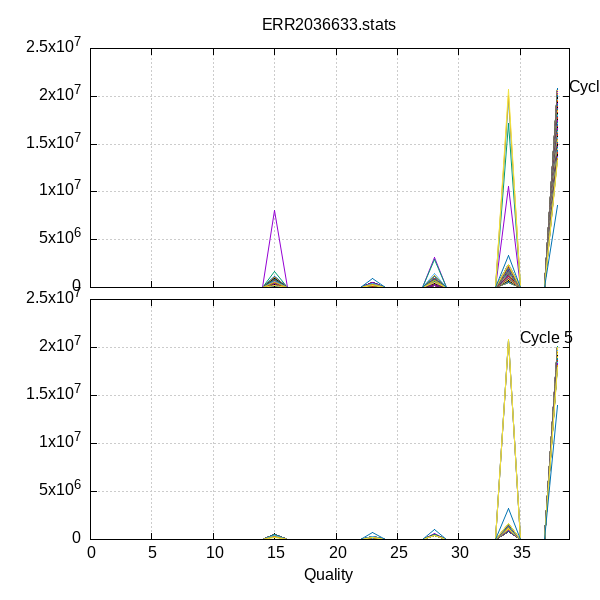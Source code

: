 
            set terminal png size 600,600 truecolor
            set output "ERR2036633-quals3.png"
            set grid xtics ytics y2tics back lc rgb "#cccccc"
            set multiplot
             set rmargin 0; set lmargin 0; set tmargin 0; set bmargin 0; set origin 0.15,0.52; set size 0.8,0.4
            set title "ERR2036633.stats" noenhanced
            set ylabel "Frequency (fwd reads)"
            set label "Cycle 14" at 38+1,20806637
            unset xlabel
            set xrange [0:39]
            set format x ""
            plot '-' using 1:2:3 with lines linecolor variable title ''
        1	0	1
2	0	1
3	0	1
4	0	1
5	0	1
6	0	1
7	0	1
8	0	1
9	0	1
10	0	1
11	0	1
12	0	1
13	0	1
14	0	1
15	8068978	1
16	0	1
17	0	1
18	0	1
19	0	1
20	0	1
21	0	1
22	0	1
23	0	1
24	0	1
25	0	1
26	0	1
27	0	1
28	3167979	1
29	0	1
30	0	1
31	0	1
32	0	1
33	0	1
34	10530163	1
35	0	1
36	0	1
37	0	1
38	0	1

1	0	2
2	0	2
3	43	2
4	0	2
5	0	2
6	0	2
7	0	2
8	0	2
9	0	2
10	0	2
11	0	2
12	0	2
13	0	2
14	0	2
15	1671656	2
16	0	2
17	0	2
18	0	2
19	0	2
20	0	2
21	0	2
22	0	2
23	0	2
24	0	2
25	0	2
26	0	2
27	0	2
28	2903414	2
29	0	2
30	0	2
31	0	2
32	0	2
33	0	2
34	17192007	2
35	0	2
36	0	2
37	0	2
38	0	2

1	0	3
2	0	3
3	0	3
4	0	3
5	0	3
6	0	3
7	0	3
8	0	3
9	0	3
10	0	3
11	0	3
12	0	3
13	0	3
14	0	3
15	752445	3
16	0	3
17	0	3
18	0	3
19	0	3
20	0	3
21	0	3
22	0	3
23	0	3
24	0	3
25	0	3
26	0	3
27	0	3
28	1505540	3
29	0	3
30	0	3
31	0	3
32	0	3
33	0	3
34	19509135	3
35	0	3
36	0	3
37	0	3
38	0	3

1	0	4
2	0	4
3	0	4
4	0	4
5	0	4
6	0	4
7	0	4
8	0	4
9	0	4
10	0	4
11	0	4
12	0	4
13	0	4
14	0	4
15	340199	4
16	0	4
17	0	4
18	0	4
19	0	4
20	0	4
21	0	4
22	0	4
23	0	4
24	0	4
25	0	4
26	0	4
27	0	4
28	1298755	4
29	0	4
30	0	4
31	0	4
32	0	4
33	0	4
34	20128166	4
35	0	4
36	0	4
37	0	4
38	0	4

1	0	5
2	0	5
3	0	5
4	0	5
5	0	5
6	0	5
7	0	5
8	0	5
9	0	5
10	0	5
11	0	5
12	0	5
13	0	5
14	0	5
15	433888	5
16	0	5
17	0	5
18	0	5
19	0	5
20	0	5
21	0	5
22	0	5
23	0	5
24	0	5
25	0	5
26	0	5
27	0	5
28	602188	5
29	0	5
30	0	5
31	0	5
32	0	5
33	0	5
34	20723690	5
35	0	5
36	0	5
37	0	5
38	7354	5

1	0	6
2	0	6
3	0	6
4	0	6
5	0	6
6	0	6
7	0	6
8	0	6
9	0	6
10	0	6
11	0	6
12	0	6
13	0	6
14	0	6
15	304389	6
16	0	6
17	0	6
18	0	6
19	0	6
20	0	6
21	0	6
22	0	6
23	11	6
24	0	6
25	0	6
26	0	6
27	0	6
28	717385	6
29	0	6
30	0	6
31	0	6
32	0	6
33	0	6
34	1659091	6
35	0	6
36	0	6
37	0	6
38	19086244	6

1	0	7
2	0	7
3	0	7
4	0	7
5	0	7
6	0	7
7	0	7
8	0	7
9	0	7
10	0	7
11	0	7
12	0	7
13	0	7
14	0	7
15	209330	7
16	0	7
17	0	7
18	0	7
19	0	7
20	0	7
21	0	7
22	0	7
23	309	7
24	0	7
25	0	7
26	0	7
27	0	7
28	348091	7
29	0	7
30	0	7
31	0	7
32	0	7
33	0	7
34	865662	7
35	0	7
36	0	7
37	0	7
38	20343728	7

1	0	8
2	0	8
3	0	8
4	0	8
5	0	8
6	0	8
7	0	8
8	0	8
9	0	8
10	0	8
11	0	8
12	0	8
13	0	8
14	0	8
15	198641	8
16	0	8
17	0	8
18	0	8
19	0	8
20	0	8
21	0	8
22	0	8
23	490	8
24	0	8
25	0	8
26	0	8
27	0	8
28	292716	8
29	0	8
30	0	8
31	0	8
32	0	8
33	0	8
34	708708	8
35	0	8
36	0	8
37	0	8
38	20566565	8

1	0	9
2	0	9
3	0	9
4	0	9
5	0	9
6	0	9
7	0	9
8	0	9
9	0	9
10	0	9
11	0	9
12	0	9
13	0	9
14	0	9
15	180942	9
16	0	9
17	0	9
18	0	9
19	0	9
20	0	9
21	0	9
22	0	9
23	680	9
24	0	9
25	0	9
26	0	9
27	0	9
28	248091	9
29	0	9
30	0	9
31	0	9
32	0	9
33	0	9
34	589365	9
35	0	9
36	0	9
37	0	9
38	20748042	9

1	0	10
2	0	10
3	0	10
4	0	10
5	0	10
6	0	10
7	0	10
8	0	10
9	0	10
10	0	10
11	0	10
12	0	10
13	0	10
14	0	10
15	192548	10
16	0	10
17	0	10
18	0	10
19	0	10
20	0	10
21	0	10
22	0	10
23	1298	10
24	0	10
25	0	10
26	0	10
27	0	10
28	263578	10
29	0	10
30	0	10
31	0	10
32	0	10
33	0	10
34	584935	10
35	0	10
36	0	10
37	0	10
38	20724761	10

1	0	11
2	0	11
3	0	11
4	0	11
5	0	11
6	0	11
7	0	11
8	0	11
9	0	11
10	0	11
11	0	11
12	0	11
13	0	11
14	0	11
15	173654	11
16	0	11
17	0	11
18	0	11
19	0	11
20	0	11
21	0	11
22	0	11
23	1654	11
24	0	11
25	0	11
26	0	11
27	0	11
28	238775	11
29	0	11
30	0	11
31	0	11
32	0	11
33	0	11
34	560029	11
35	0	11
36	0	11
37	0	11
38	20793008	11

1	0	12
2	0	12
3	0	12
4	0	12
5	0	12
6	0	12
7	0	12
8	0	12
9	0	12
10	0	12
11	0	12
12	0	12
13	0	12
14	0	12
15	178247	12
16	0	12
17	0	12
18	0	12
19	0	12
20	0	12
21	0	12
22	0	12
23	2097	12
24	0	12
25	0	12
26	0	12
27	0	12
28	258204	12
29	0	12
30	0	12
31	0	12
32	0	12
33	0	12
34	562639	12
35	0	12
36	0	12
37	0	12
38	20765933	12

1	0	13
2	0	13
3	0	13
4	0	13
5	0	13
6	0	13
7	0	13
8	0	13
9	0	13
10	0	13
11	0	13
12	0	13
13	0	13
14	0	13
15	175470	13
16	0	13
17	0	13
18	0	13
19	0	13
20	0	13
21	0	13
22	0	13
23	3471	13
24	0	13
25	0	13
26	0	13
27	0	13
28	252062	13
29	0	13
30	0	13
31	0	13
32	0	13
33	0	13
34	569152	13
35	0	13
36	0	13
37	0	13
38	20766965	13

1	0	14
2	0	14
3	0	14
4	0	14
5	0	14
6	0	14
7	0	14
8	0	14
9	0	14
10	0	14
11	0	14
12	0	14
13	0	14
14	0	14
15	168442	14
16	0	14
17	0	14
18	0	14
19	0	14
20	0	14
21	0	14
22	0	14
23	4671	14
24	0	14
25	0	14
26	0	14
27	0	14
28	247303	14
29	0	14
30	0	14
31	0	14
32	0	14
33	0	14
34	540067	14
35	0	14
36	0	14
37	0	14
38	20806637	14

1	0	15
2	0	15
3	0	15
4	0	15
5	0	15
6	0	15
7	0	15
8	0	15
9	0	15
10	0	15
11	0	15
12	0	15
13	0	15
14	0	15
15	172296	15
16	0	15
17	0	15
18	0	15
19	0	15
20	0	15
21	0	15
22	0	15
23	7514	15
24	0	15
25	0	15
26	0	15
27	0	15
28	256235	15
29	0	15
30	0	15
31	0	15
32	0	15
33	0	15
34	571512	15
35	0	15
36	0	15
37	0	15
38	20759563	15

1	0	16
2	0	16
3	0	16
4	0	16
5	0	16
6	0	16
7	0	16
8	0	16
9	0	16
10	0	16
11	0	16
12	0	16
13	0	16
14	0	16
15	179398	16
16	0	16
17	0	16
18	0	16
19	0	16
20	0	16
21	0	16
22	0	16
23	10851	16
24	0	16
25	0	16
26	0	16
27	0	16
28	264559	16
29	0	16
30	0	16
31	0	16
32	0	16
33	0	16
34	601603	16
35	0	16
36	0	16
37	0	16
38	20710709	16

1	0	17
2	0	17
3	13	17
4	0	17
5	0	17
6	0	17
7	0	17
8	0	17
9	0	17
10	0	17
11	0	17
12	0	17
13	0	17
14	0	17
15	178070	17
16	0	17
17	0	17
18	0	17
19	0	17
20	0	17
21	0	17
22	0	17
23	10221	17
24	0	17
25	0	17
26	0	17
27	0	17
28	265408	17
29	0	17
30	0	17
31	0	17
32	0	17
33	0	17
34	588239	17
35	0	17
36	0	17
37	0	17
38	20725169	17

1	0	18
2	0	18
3	622	18
4	0	18
5	0	18
6	0	18
7	0	18
8	0	18
9	0	18
10	0	18
11	0	18
12	0	18
13	0	18
14	0	18
15	177104	18
16	0	18
17	0	18
18	0	18
19	0	18
20	0	18
21	0	18
22	0	18
23	12862	18
24	0	18
25	0	18
26	0	18
27	0	18
28	262794	18
29	0	18
30	0	18
31	0	18
32	0	18
33	0	18
34	578949	18
35	0	18
36	0	18
37	0	18
38	20734789	18

1	0	19
2	0	19
3	0	19
4	0	19
5	0	19
6	0	19
7	0	19
8	0	19
9	0	19
10	0	19
11	0	19
12	0	19
13	0	19
14	0	19
15	177063	19
16	0	19
17	0	19
18	0	19
19	0	19
20	0	19
21	0	19
22	0	19
23	16193	19
24	0	19
25	0	19
26	0	19
27	0	19
28	256092	19
29	0	19
30	0	19
31	0	19
32	0	19
33	0	19
34	574528	19
35	0	19
36	0	19
37	0	19
38	20743244	19

1	0	20
2	0	20
3	0	20
4	0	20
5	0	20
6	0	20
7	0	20
8	0	20
9	0	20
10	0	20
11	0	20
12	0	20
13	0	20
14	0	20
15	178130	20
16	0	20
17	0	20
18	0	20
19	0	20
20	0	20
21	0	20
22	0	20
23	16542	20
24	0	20
25	0	20
26	0	20
27	0	20
28	253627	20
29	0	20
30	0	20
31	0	20
32	0	20
33	0	20
34	570760	20
35	0	20
36	0	20
37	0	20
38	20748061	20

1	0	21
2	0	21
3	0	21
4	0	21
5	0	21
6	0	21
7	0	21
8	0	21
9	0	21
10	0	21
11	0	21
12	0	21
13	0	21
14	0	21
15	177774	21
16	0	21
17	0	21
18	0	21
19	0	21
20	0	21
21	0	21
22	0	21
23	17087	21
24	0	21
25	0	21
26	0	21
27	0	21
28	251217	21
29	0	21
30	0	21
31	0	21
32	0	21
33	0	21
34	568518	21
35	0	21
36	0	21
37	0	21
38	20752524	21

1	0	22
2	0	22
3	0	22
4	0	22
5	0	22
6	0	22
7	0	22
8	0	22
9	0	22
10	0	22
11	0	22
12	0	22
13	0	22
14	0	22
15	180738	22
16	0	22
17	0	22
18	0	22
19	0	22
20	0	22
21	0	22
22	0	22
23	17143	22
24	0	22
25	0	22
26	0	22
27	0	22
28	255807	22
29	0	22
30	0	22
31	0	22
32	0	22
33	0	22
34	569906	22
35	0	22
36	0	22
37	0	22
38	20743526	22

1	0	23
2	0	23
3	0	23
4	0	23
5	0	23
6	0	23
7	0	23
8	0	23
9	0	23
10	0	23
11	0	23
12	0	23
13	0	23
14	0	23
15	192727	23
16	0	23
17	0	23
18	0	23
19	0	23
20	0	23
21	0	23
22	0	23
23	18555	23
24	0	23
25	0	23
26	0	23
27	0	23
28	261231	23
29	0	23
30	0	23
31	0	23
32	0	23
33	0	23
34	587186	23
35	0	23
36	0	23
37	0	23
38	20707421	23

1	0	24
2	0	24
3	0	24
4	0	24
5	0	24
6	0	24
7	0	24
8	0	24
9	0	24
10	0	24
11	0	24
12	0	24
13	0	24
14	0	24
15	185977	24
16	0	24
17	0	24
18	0	24
19	0	24
20	0	24
21	0	24
22	0	24
23	18400	24
24	0	24
25	0	24
26	0	24
27	0	24
28	259423	24
29	0	24
30	0	24
31	0	24
32	0	24
33	0	24
34	578449	24
35	0	24
36	0	24
37	0	24
38	20724871	24

1	0	25
2	0	25
3	0	25
4	0	25
5	0	25
6	0	25
7	0	25
8	0	25
9	0	25
10	0	25
11	0	25
12	0	25
13	0	25
14	0	25
15	185172	25
16	0	25
17	0	25
18	0	25
19	0	25
20	0	25
21	0	25
22	0	25
23	18890	25
24	0	25
25	0	25
26	0	25
27	0	25
28	260308	25
29	0	25
30	0	25
31	0	25
32	0	25
33	0	25
34	579910	25
35	0	25
36	0	25
37	0	25
38	20722840	25

1	0	26
2	0	26
3	0	26
4	0	26
5	0	26
6	0	26
7	0	26
8	0	26
9	0	26
10	0	26
11	0	26
12	0	26
13	0	26
14	0	26
15	202110	26
16	0	26
17	0	26
18	0	26
19	0	26
20	0	26
21	0	26
22	0	26
23	18646	26
24	0	26
25	0	26
26	0	26
27	0	26
28	261923	26
29	0	26
30	0	26
31	0	26
32	0	26
33	0	26
34	585443	26
35	0	26
36	0	26
37	0	26
38	20698998	26

1	0	27
2	0	27
3	0	27
4	0	27
5	0	27
6	0	27
7	0	27
8	0	27
9	0	27
10	0	27
11	0	27
12	0	27
13	0	27
14	0	27
15	202973	27
16	0	27
17	0	27
18	0	27
19	0	27
20	0	27
21	0	27
22	0	27
23	18611	27
24	0	27
25	0	27
26	0	27
27	0	27
28	269247	27
29	0	27
30	0	27
31	0	27
32	0	27
33	0	27
34	584412	27
35	0	27
36	0	27
37	0	27
38	20691877	27

1	0	28
2	0	28
3	0	28
4	0	28
5	0	28
6	0	28
7	0	28
8	0	28
9	0	28
10	0	28
11	0	28
12	0	28
13	0	28
14	0	28
15	203620	28
16	0	28
17	0	28
18	0	28
19	0	28
20	0	28
21	0	28
22	0	28
23	17802	28
24	0	28
25	0	28
26	0	28
27	0	28
28	270337	28
29	0	28
30	0	28
31	0	28
32	0	28
33	0	28
34	587912	28
35	0	28
36	0	28
37	0	28
38	20687449	28

1	0	29
2	0	29
3	0	29
4	0	29
5	0	29
6	0	29
7	0	29
8	0	29
9	0	29
10	0	29
11	0	29
12	0	29
13	0	29
14	0	29
15	207922	29
16	0	29
17	0	29
18	0	29
19	0	29
20	0	29
21	0	29
22	0	29
23	18616	29
24	0	29
25	0	29
26	0	29
27	0	29
28	275122	29
29	0	29
30	0	29
31	0	29
32	0	29
33	0	29
34	599644	29
35	0	29
36	0	29
37	0	29
38	20665816	29

1	0	30
2	0	30
3	0	30
4	0	30
5	0	30
6	0	30
7	0	30
8	0	30
9	0	30
10	0	30
11	0	30
12	0	30
13	0	30
14	0	30
15	209077	30
16	0	30
17	0	30
18	0	30
19	0	30
20	0	30
21	0	30
22	0	30
23	19042	30
24	0	30
25	0	30
26	0	30
27	0	30
28	275763	30
29	0	30
30	0	30
31	0	30
32	0	30
33	0	30
34	596974	30
35	0	30
36	0	30
37	0	30
38	20666264	30

1	0	31
2	0	31
3	0	31
4	0	31
5	0	31
6	0	31
7	0	31
8	0	31
9	0	31
10	0	31
11	0	31
12	0	31
13	0	31
14	0	31
15	214464	31
16	0	31
17	0	31
18	0	31
19	0	31
20	0	31
21	0	31
22	0	31
23	18506	31
24	0	31
25	0	31
26	0	31
27	0	31
28	283982	31
29	0	31
30	0	31
31	0	31
32	0	31
33	0	31
34	602352	31
35	0	31
36	0	31
37	0	31
38	20647816	31

1	0	32
2	0	32
3	0	32
4	0	32
5	0	32
6	0	32
7	0	32
8	0	32
9	0	32
10	0	32
11	0	32
12	0	32
13	0	32
14	0	32
15	220692	32
16	0	32
17	0	32
18	0	32
19	0	32
20	0	32
21	0	32
22	0	32
23	20157	32
24	0	32
25	0	32
26	0	32
27	0	32
28	290283	32
29	0	32
30	0	32
31	0	32
32	0	32
33	0	32
34	615842	32
35	0	32
36	0	32
37	0	32
38	20620146	32

1	0	33
2	0	33
3	0	33
4	0	33
5	0	33
6	0	33
7	0	33
8	0	33
9	0	33
10	0	33
11	0	33
12	0	33
13	0	33
14	0	33
15	218703	33
16	0	33
17	0	33
18	0	33
19	0	33
20	0	33
21	0	33
22	0	33
23	21314	33
24	0	33
25	0	33
26	0	33
27	0	33
28	291980	33
29	0	33
30	0	33
31	0	33
32	0	33
33	0	33
34	621113	33
35	0	33
36	0	33
37	0	33
38	20614010	33

1	0	34
2	0	34
3	0	34
4	0	34
5	0	34
6	0	34
7	0	34
8	0	34
9	0	34
10	0	34
11	0	34
12	0	34
13	0	34
14	0	34
15	223936	34
16	0	34
17	0	34
18	0	34
19	0	34
20	0	34
21	0	34
22	0	34
23	24021	34
24	0	34
25	0	34
26	0	34
27	0	34
28	297122	34
29	0	34
30	0	34
31	0	34
32	0	34
33	0	34
34	638847	34
35	0	34
36	0	34
37	0	34
38	20583194	34

1	0	35
2	0	35
3	0	35
4	0	35
5	0	35
6	0	35
7	0	35
8	0	35
9	0	35
10	0	35
11	0	35
12	0	35
13	0	35
14	0	35
15	233616	35
16	0	35
17	0	35
18	0	35
19	0	35
20	0	35
21	0	35
22	0	35
23	25049	35
24	0	35
25	0	35
26	0	35
27	0	35
28	308128	35
29	0	35
30	0	35
31	0	35
32	0	35
33	0	35
34	660088	35
35	0	35
36	0	35
37	0	35
38	20540239	35

1	0	36
2	0	36
3	0	36
4	0	36
5	0	36
6	0	36
7	0	36
8	0	36
9	0	36
10	0	36
11	0	36
12	0	36
13	0	36
14	0	36
15	223496	36
16	0	36
17	0	36
18	0	36
19	0	36
20	0	36
21	0	36
22	0	36
23	22702	36
24	0	36
25	0	36
26	0	36
27	0	36
28	306184	36
29	0	36
30	0	36
31	0	36
32	0	36
33	0	36
34	653136	36
35	0	36
36	0	36
37	0	36
38	20561602	36

1	0	37
2	0	37
3	0	37
4	0	37
5	0	37
6	0	37
7	0	37
8	0	37
9	0	37
10	0	37
11	0	37
12	0	37
13	0	37
14	0	37
15	230286	37
16	0	37
17	0	37
18	0	37
19	0	37
20	0	37
21	0	37
22	0	37
23	20527	37
24	0	37
25	0	37
26	0	37
27	0	37
28	298472	37
29	0	37
30	0	37
31	0	37
32	0	37
33	0	37
34	642921	37
35	0	37
36	0	37
37	0	37
38	20572764	37

1	0	38
2	0	38
3	0	38
4	0	38
5	0	38
6	0	38
7	0	38
8	0	38
9	0	38
10	0	38
11	0	38
12	0	38
13	0	38
14	0	38
15	239069	38
16	0	38
17	0	38
18	0	38
19	0	38
20	0	38
21	0	38
22	0	38
23	25660	38
24	0	38
25	0	38
26	0	38
27	0	38
28	315327	38
29	0	38
30	0	38
31	0	38
32	0	38
33	0	38
34	657990	38
35	0	38
36	0	38
37	0	38
38	20524721	38

1	0	39
2	0	39
3	0	39
4	0	39
5	0	39
6	0	39
7	0	39
8	0	39
9	0	39
10	0	39
11	0	39
12	0	39
13	0	39
14	0	39
15	260556	39
16	0	39
17	0	39
18	0	39
19	0	39
20	0	39
21	0	39
22	0	39
23	30713	39
24	0	39
25	0	39
26	0	39
27	0	39
28	341261	39
29	0	39
30	0	39
31	0	39
32	0	39
33	0	39
34	703880	39
35	0	39
36	0	39
37	0	39
38	20424231	39

1	0	40
2	0	40
3	88	40
4	0	40
5	0	40
6	0	40
7	0	40
8	0	40
9	0	40
10	0	40
11	0	40
12	0	40
13	0	40
14	0	40
15	247027	40
16	0	40
17	0	40
18	0	40
19	0	40
20	0	40
21	0	40
22	0	40
23	29927	40
24	0	40
25	0	40
26	0	40
27	0	40
28	333198	40
29	0	40
30	0	40
31	0	40
32	0	40
33	0	40
34	702624	40
35	0	40
36	0	40
37	0	40
38	20445661	40

1	0	41
2	0	41
3	0	41
4	0	41
5	0	41
6	0	41
7	0	41
8	0	41
9	0	41
10	0	41
11	0	41
12	0	41
13	0	41
14	0	41
15	240489	41
16	0	41
17	0	41
18	0	41
19	0	41
20	0	41
21	0	41
22	0	41
23	28823	41
24	0	41
25	0	41
26	0	41
27	0	41
28	326078	41
29	0	41
30	0	41
31	0	41
32	0	41
33	0	41
34	694404	41
35	0	41
36	0	41
37	0	41
38	20466424	41

1	0	42
2	0	42
3	0	42
4	0	42
5	0	42
6	0	42
7	0	42
8	0	42
9	0	42
10	0	42
11	0	42
12	0	42
13	0	42
14	0	42
15	256885	42
16	0	42
17	0	42
18	0	42
19	0	42
20	0	42
21	0	42
22	0	42
23	30755	42
24	0	42
25	0	42
26	0	42
27	0	42
28	327046	42
29	0	42
30	0	42
31	0	42
32	0	42
33	0	42
34	710571	42
35	0	42
36	0	42
37	0	42
38	20428670	42

1	0	43
2	0	43
3	0	43
4	0	43
5	0	43
6	0	43
7	0	43
8	0	43
9	0	43
10	0	43
11	0	43
12	0	43
13	0	43
14	0	43
15	258844	43
16	0	43
17	0	43
18	0	43
19	0	43
20	0	43
21	0	43
22	0	43
23	31946	43
24	0	43
25	0	43
26	0	43
27	0	43
28	336401	43
29	0	43
30	0	43
31	0	43
32	0	43
33	0	43
34	723315	43
35	0	43
36	0	43
37	0	43
38	20401063	43

1	0	44
2	0	44
3	0	44
4	0	44
5	0	44
6	0	44
7	0	44
8	0	44
9	0	44
10	0	44
11	0	44
12	0	44
13	0	44
14	0	44
15	264008	44
16	0	44
17	0	44
18	0	44
19	0	44
20	0	44
21	0	44
22	0	44
23	33436	44
24	0	44
25	0	44
26	0	44
27	0	44
28	339966	44
29	0	44
30	0	44
31	0	44
32	0	44
33	0	44
34	734412	44
35	0	44
36	0	44
37	0	44
38	20377192	44

1	0	45
2	0	45
3	0	45
4	0	45
5	0	45
6	0	45
7	0	45
8	0	45
9	0	45
10	0	45
11	0	45
12	0	45
13	0	45
14	0	45
15	262276	45
16	0	45
17	0	45
18	0	45
19	0	45
20	0	45
21	0	45
22	0	45
23	33571	45
24	0	45
25	0	45
26	0	45
27	0	45
28	338808	45
29	0	45
30	0	45
31	0	45
32	0	45
33	0	45
34	734253	45
35	0	45
36	0	45
37	0	45
38	20377488	45

1	0	46
2	0	46
3	119	46
4	0	46
5	0	46
6	0	46
7	0	46
8	0	46
9	0	46
10	0	46
11	0	46
12	0	46
13	0	46
14	0	46
15	270159	46
16	0	46
17	0	46
18	0	46
19	0	46
20	0	46
21	0	46
22	0	46
23	34272	46
24	0	46
25	0	46
26	0	46
27	0	46
28	350525	46
29	0	46
30	0	46
31	0	46
32	0	46
33	0	46
34	756701	46
35	0	46
36	0	46
37	0	46
38	20331829	46

1	0	47
2	0	47
3	215	47
4	0	47
5	0	47
6	0	47
7	0	47
8	0	47
9	0	47
10	0	47
11	0	47
12	0	47
13	0	47
14	0	47
15	276180	47
16	0	47
17	0	47
18	0	47
19	0	47
20	0	47
21	0	47
22	0	47
23	32871	47
24	0	47
25	0	47
26	0	47
27	0	47
28	353831	47
29	0	47
30	0	47
31	0	47
32	0	47
33	0	47
34	761849	47
35	0	47
36	0	47
37	0	47
38	20315924	47

1	0	48
2	0	48
3	0	48
4	0	48
5	0	48
6	0	48
7	0	48
8	0	48
9	0	48
10	0	48
11	0	48
12	0	48
13	0	48
14	0	48
15	273335	48
16	0	48
17	0	48
18	0	48
19	0	48
20	0	48
21	0	48
22	0	48
23	34596	48
24	0	48
25	0	48
26	0	48
27	0	48
28	357910	48
29	0	48
30	0	48
31	0	48
32	0	48
33	0	48
34	777197	48
35	0	48
36	0	48
37	0	48
38	20295260	48

1	0	49
2	0	49
3	48	49
4	0	49
5	0	49
6	0	49
7	0	49
8	0	49
9	0	49
10	0	49
11	0	49
12	0	49
13	0	49
14	0	49
15	276493	49
16	0	49
17	0	49
18	0	49
19	0	49
20	0	49
21	0	49
22	0	49
23	35713	49
24	0	49
25	0	49
26	0	49
27	0	49
28	361443	49
29	0	49
30	0	49
31	0	49
32	0	49
33	0	49
34	788595	49
35	0	49
36	0	49
37	0	49
38	20273147	49

1	0	50
2	0	50
3	43	50
4	0	50
5	0	50
6	0	50
7	0	50
8	0	50
9	0	50
10	0	50
11	0	50
12	0	50
13	0	50
14	0	50
15	281876	50
16	0	50
17	0	50
18	0	50
19	0	50
20	0	50
21	0	50
22	0	50
23	38206	50
24	0	50
25	0	50
26	0	50
27	0	50
28	372034	50
29	0	50
30	0	50
31	0	50
32	0	50
33	0	50
34	806317	50
35	0	50
36	0	50
37	0	50
38	20234188	50

1	0	51
2	0	51
3	223	51
4	0	51
5	0	51
6	0	51
7	0	51
8	0	51
9	0	51
10	0	51
11	0	51
12	0	51
13	0	51
14	0	51
15	289704	51
16	0	51
17	0	51
18	0	51
19	0	51
20	0	51
21	0	51
22	0	51
23	42073	51
24	0	51
25	0	51
26	0	51
27	0	51
28	387541	51
29	0	51
30	0	51
31	0	51
32	0	51
33	0	51
34	848716	51
35	0	51
36	0	51
37	0	51
38	20161448	51

1	0	52
2	0	52
3	80	52
4	0	52
5	0	52
6	0	52
7	0	52
8	0	52
9	0	52
10	0	52
11	0	52
12	0	52
13	0	52
14	0	52
15	296915	52
16	0	52
17	0	52
18	0	52
19	0	52
20	0	52
21	0	52
22	0	52
23	39534	52
24	0	52
25	0	52
26	0	52
27	0	52
28	394304	52
29	0	52
30	0	52
31	0	52
32	0	52
33	0	52
34	854826	52
35	0	52
36	0	52
37	0	52
38	20140962	52

1	0	53
2	0	53
3	0	53
4	0	53
5	0	53
6	0	53
7	0	53
8	0	53
9	0	53
10	0	53
11	0	53
12	0	53
13	0	53
14	0	53
15	306638	53
16	0	53
17	0	53
18	0	53
19	0	53
20	0	53
21	0	53
22	0	53
23	35385	53
24	0	53
25	0	53
26	0	53
27	0	53
28	403507	53
29	0	53
30	0	53
31	0	53
32	0	53
33	0	53
34	844833	53
35	0	53
36	0	53
37	0	53
38	20132907	53

1	0	54
2	0	54
3	0	54
4	0	54
5	0	54
6	0	54
7	0	54
8	0	54
9	0	54
10	0	54
11	0	54
12	0	54
13	0	54
14	0	54
15	311991	54
16	0	54
17	0	54
18	0	54
19	0	54
20	0	54
21	0	54
22	0	54
23	36255	54
24	0	54
25	0	54
26	0	54
27	0	54
28	413923	54
29	0	54
30	0	54
31	0	54
32	0	54
33	0	54
34	893419	54
35	0	54
36	0	54
37	0	54
38	20063910	54

1	0	55
2	0	55
3	0	55
4	0	55
5	0	55
6	0	55
7	0	55
8	0	55
9	0	55
10	0	55
11	0	55
12	0	55
13	0	55
14	0	55
15	338316	55
16	0	55
17	0	55
18	0	55
19	0	55
20	0	55
21	0	55
22	0	55
23	45214	55
24	0	55
25	0	55
26	0	55
27	0	55
28	442031	55
29	0	55
30	0	55
31	0	55
32	0	55
33	0	55
34	975653	55
35	0	55
36	0	55
37	0	55
38	19914412	55

1	0	56
2	0	56
3	0	56
4	0	56
5	0	56
6	0	56
7	0	56
8	0	56
9	0	56
10	0	56
11	0	56
12	0	56
13	0	56
14	0	56
15	354941	56
16	0	56
17	0	56
18	0	56
19	0	56
20	0	56
21	0	56
22	0	56
23	45877	56
24	0	56
25	0	56
26	0	56
27	0	56
28	463622	56
29	0	56
30	0	56
31	0	56
32	0	56
33	0	56
34	1005428	56
35	0	56
36	0	56
37	0	56
38	19841853	56

1	0	57
2	0	57
3	0	57
4	0	57
5	0	57
6	0	57
7	0	57
8	0	57
9	0	57
10	0	57
11	0	57
12	0	57
13	0	57
14	0	57
15	414981	57
16	0	57
17	0	57
18	0	57
19	0	57
20	0	57
21	0	57
22	0	57
23	51660	57
24	0	57
25	0	57
26	0	57
27	0	57
28	545200	57
29	0	57
30	0	57
31	0	57
32	0	57
33	0	57
34	1088868	57
35	0	57
36	0	57
37	0	57
38	19606475	57

1	0	58
2	0	58
3	0	58
4	0	58
5	0	58
6	0	58
7	0	58
8	0	58
9	0	58
10	0	58
11	0	58
12	0	58
13	0	58
14	0	58
15	378180	58
16	0	58
17	0	58
18	0	58
19	0	58
20	0	58
21	0	58
22	0	58
23	50533	58
24	0	58
25	0	58
26	0	58
27	0	58
28	515106	58
29	0	58
30	0	58
31	0	58
32	0	58
33	0	58
34	1076127	58
35	0	58
36	0	58
37	0	58
38	19683126	58

1	0	59
2	0	59
3	0	59
4	0	59
5	0	59
6	0	59
7	0	59
8	0	59
9	0	59
10	0	59
11	0	59
12	0	59
13	0	59
14	0	59
15	388078	59
16	0	59
17	0	59
18	0	59
19	0	59
20	0	59
21	0	59
22	0	59
23	52239	59
24	0	59
25	0	59
26	0	59
27	0	59
28	506448	59
29	0	59
30	0	59
31	0	59
32	0	59
33	0	59
34	1093674	59
35	0	59
36	0	59
37	0	59
38	19657775	59

1	0	60
2	0	60
3	0	60
4	0	60
5	0	60
6	0	60
7	0	60
8	0	60
9	0	60
10	0	60
11	0	60
12	0	60
13	0	60
14	0	60
15	404440	60
16	0	60
17	0	60
18	0	60
19	0	60
20	0	60
21	0	60
22	0	60
23	56650	60
24	0	60
25	0	60
26	0	60
27	0	60
28	520715	60
29	0	60
30	0	60
31	0	60
32	0	60
33	0	60
34	1144727	60
35	0	60
36	0	60
37	0	60
38	19566457	60

1	0	61
2	0	61
3	0	61
4	0	61
5	0	61
6	0	61
7	0	61
8	0	61
9	0	61
10	0	61
11	0	61
12	0	61
13	0	61
14	0	61
15	435263	61
16	0	61
17	0	61
18	0	61
19	0	61
20	0	61
21	0	61
22	0	61
23	62433	61
24	0	61
25	0	61
26	0	61
27	0	61
28	536430	61
29	0	61
30	0	61
31	0	61
32	0	61
33	0	61
34	1160442	61
35	0	61
36	0	61
37	0	61
38	19492957	61

1	0	62
2	0	62
3	0	62
4	0	62
5	0	62
6	0	62
7	0	62
8	0	62
9	0	62
10	0	62
11	0	62
12	0	62
13	0	62
14	0	62
15	421712	62
16	0	62
17	0	62
18	0	62
19	0	62
20	0	62
21	0	62
22	0	62
23	67071	62
24	0	62
25	0	62
26	0	62
27	0	62
28	534399	62
29	0	62
30	0	62
31	0	62
32	0	62
33	0	62
34	1212466	62
35	0	62
36	0	62
37	0	62
38	19446487	62

1	0	63
2	0	63
3	0	63
4	0	63
5	0	63
6	0	63
7	0	63
8	0	63
9	0	63
10	0	63
11	0	63
12	0	63
13	0	63
14	0	63
15	426498	63
16	0	63
17	0	63
18	0	63
19	0	63
20	0	63
21	0	63
22	0	63
23	77726	63
24	0	63
25	0	63
26	0	63
27	0	63
28	533576	63
29	0	63
30	0	63
31	0	63
32	0	63
33	0	63
34	1193465	63
35	0	63
36	0	63
37	0	63
38	19444521	63

1	0	64
2	0	64
3	0	64
4	0	64
5	0	64
6	0	64
7	0	64
8	0	64
9	0	64
10	0	64
11	0	64
12	0	64
13	0	64
14	0	64
15	449151	64
16	0	64
17	0	64
18	0	64
19	0	64
20	0	64
21	0	64
22	0	64
23	81933	64
24	0	64
25	0	64
26	0	64
27	0	64
28	558803	64
29	0	64
30	0	64
31	0	64
32	0	64
33	0	64
34	1269600	64
35	0	64
36	0	64
37	0	64
38	19309124	64

1	0	65
2	0	65
3	0	65
4	0	65
5	0	65
6	0	65
7	0	65
8	0	65
9	0	65
10	0	65
11	0	65
12	0	65
13	0	65
14	0	65
15	452358	65
16	0	65
17	0	65
18	0	65
19	0	65
20	0	65
21	0	65
22	0	65
23	88338	65
24	0	65
25	0	65
26	0	65
27	0	65
28	563486	65
29	0	65
30	0	65
31	0	65
32	0	65
33	0	65
34	1281086	65
35	0	65
36	0	65
37	0	65
38	19275769	65

1	0	66
2	0	66
3	0	66
4	0	66
5	0	66
6	0	66
7	0	66
8	0	66
9	0	66
10	0	66
11	0	66
12	0	66
13	0	66
14	0	66
15	485084	66
16	0	66
17	0	66
18	0	66
19	0	66
20	0	66
21	0	66
22	0	66
23	91357	66
24	0	66
25	0	66
26	0	66
27	0	66
28	580635	66
29	0	66
30	0	66
31	0	66
32	0	66
33	0	66
34	1307592	66
35	0	66
36	0	66
37	0	66
38	19188324	66

1	0	67
2	0	67
3	0	67
4	0	67
5	0	67
6	0	67
7	0	67
8	0	67
9	0	67
10	0	67
11	0	67
12	0	67
13	0	67
14	0	67
15	519125	67
16	0	67
17	0	67
18	0	67
19	0	67
20	0	67
21	0	67
22	0	67
23	98796	67
24	0	67
25	0	67
26	0	67
27	0	67
28	605392	67
29	0	67
30	0	67
31	0	67
32	0	67
33	0	67
34	1350182	67
35	0	67
36	0	67
37	0	67
38	19071235	67

1	0	68
2	0	68
3	0	68
4	0	68
5	0	68
6	0	68
7	0	68
8	0	68
9	0	68
10	0	68
11	0	68
12	0	68
13	0	68
14	0	68
15	516563	68
16	0	68
17	0	68
18	0	68
19	0	68
20	0	68
21	0	68
22	0	68
23	128479	68
24	0	68
25	0	68
26	0	68
27	0	68
28	599373	68
29	0	68
30	0	68
31	0	68
32	0	68
33	0	68
34	1329275	68
35	0	68
36	0	68
37	0	68
38	19062498	68

1	0	69
2	0	69
3	0	69
4	0	69
5	0	69
6	0	69
7	0	69
8	0	69
9	0	69
10	0	69
11	0	69
12	0	69
13	0	69
14	0	69
15	492281	69
16	0	69
17	0	69
18	0	69
19	0	69
20	0	69
21	0	69
22	0	69
23	130352	69
24	0	69
25	0	69
26	0	69
27	0	69
28	579716	69
29	0	69
30	0	69
31	0	69
32	0	69
33	0	69
34	1322689	69
35	0	69
36	0	69
37	0	69
38	19102288	69

1	0	70
2	0	70
3	0	70
4	0	70
5	0	70
6	0	70
7	0	70
8	0	70
9	0	70
10	0	70
11	0	70
12	0	70
13	0	70
14	0	70
15	498161	70
16	0	70
17	0	70
18	0	70
19	0	70
20	0	70
21	0	70
22	0	70
23	133428	70
24	0	70
25	0	70
26	0	70
27	0	70
28	579086	70
29	0	70
30	0	70
31	0	70
32	0	70
33	0	70
34	1315340	70
35	0	70
36	0	70
37	0	70
38	19090929	70

1	0	71
2	0	71
3	0	71
4	0	71
5	0	71
6	0	71
7	0	71
8	0	71
9	0	71
10	0	71
11	0	71
12	0	71
13	0	71
14	0	71
15	532979	71
16	0	71
17	0	71
18	0	71
19	0	71
20	0	71
21	0	71
22	0	71
23	143829	71
24	0	71
25	0	71
26	0	71
27	0	71
28	598982	71
29	0	71
30	0	71
31	0	71
32	0	71
33	0	71
34	1352669	71
35	0	71
36	0	71
37	0	71
38	18976489	71

1	0	72
2	0	72
3	0	72
4	0	72
5	0	72
6	0	72
7	0	72
8	0	72
9	0	72
10	0	72
11	0	72
12	0	72
13	0	72
14	0	72
15	570680	72
16	0	72
17	0	72
18	0	72
19	0	72
20	0	72
21	0	72
22	0	72
23	158751	72
24	0	72
25	0	72
26	0	72
27	0	72
28	624025	72
29	0	72
30	0	72
31	0	72
32	0	72
33	0	72
34	1390686	72
35	0	72
36	0	72
37	0	72
38	18848319	72

1	0	73
2	0	73
3	0	73
4	0	73
5	0	73
6	0	73
7	0	73
8	0	73
9	0	73
10	0	73
11	0	73
12	0	73
13	0	73
14	0	73
15	582268	73
16	0	73
17	0	73
18	0	73
19	0	73
20	0	73
21	0	73
22	0	73
23	169901	73
24	0	73
25	0	73
26	0	73
27	0	73
28	648024	73
29	0	73
30	0	73
31	0	73
32	0	73
33	0	73
34	1420899	73
35	0	73
36	0	73
37	0	73
38	18757528	73

1	0	74
2	0	74
3	22	74
4	0	74
5	0	74
6	0	74
7	0	74
8	0	74
9	0	74
10	0	74
11	0	74
12	0	74
13	0	74
14	0	74
15	615114	74
16	0	74
17	0	74
18	0	74
19	0	74
20	0	74
21	0	74
22	0	74
23	190957	74
24	0	74
25	0	74
26	0	74
27	0	74
28	676250	74
29	0	74
30	0	74
31	0	74
32	0	74
33	0	74
34	1471218	74
35	0	74
36	0	74
37	0	74
38	18610054	74

1	0	75
2	0	75
3	14	75
4	0	75
5	0	75
6	0	75
7	0	75
8	0	75
9	0	75
10	0	75
11	0	75
12	0	75
13	0	75
14	0	75
15	634816	75
16	0	75
17	0	75
18	0	75
19	0	75
20	0	75
21	0	75
22	0	75
23	204386	75
24	0	75
25	0	75
26	0	75
27	0	75
28	691813	75
29	0	75
30	0	75
31	0	75
32	0	75
33	0	75
34	1493091	75
35	0	75
36	0	75
37	0	75
38	18522896	75

1	0	76
2	0	76
3	0	76
4	0	76
5	0	76
6	0	76
7	0	76
8	0	76
9	0	76
10	0	76
11	0	76
12	0	76
13	0	76
14	0	76
15	635143	76
16	0	76
17	0	76
18	0	76
19	0	76
20	0	76
21	0	76
22	0	76
23	209625	76
24	0	76
25	0	76
26	0	76
27	0	76
28	702254	76
29	0	76
30	0	76
31	0	76
32	0	76
33	0	76
34	1492087	76
35	0	76
36	0	76
37	0	76
38	18488304	76

1	0	77
2	0	77
3	0	77
4	0	77
5	0	77
6	0	77
7	0	77
8	0	77
9	0	77
10	0	77
11	0	77
12	0	77
13	0	77
14	0	77
15	678753	77
16	0	77
17	0	77
18	0	77
19	0	77
20	0	77
21	0	77
22	0	77
23	217180	77
24	0	77
25	0	77
26	0	77
27	0	77
28	711499	77
29	0	77
30	0	77
31	0	77
32	0	77
33	0	77
34	1496647	77
35	0	77
36	0	77
37	0	77
38	18404378	77

1	0	78
2	0	78
3	15	78
4	0	78
5	0	78
6	0	78
7	0	78
8	0	78
9	0	78
10	0	78
11	0	78
12	0	78
13	0	78
14	0	78
15	725088	78
16	0	78
17	0	78
18	0	78
19	0	78
20	0	78
21	0	78
22	0	78
23	242296	78
24	0	78
25	0	78
26	0	78
27	0	78
28	738439	78
29	0	78
30	0	78
31	0	78
32	0	78
33	0	78
34	1525603	78
35	0	78
36	0	78
37	0	78
38	18259313	78

1	0	79
2	0	79
3	9	79
4	0	79
5	0	79
6	0	79
7	0	79
8	0	79
9	0	79
10	0	79
11	0	79
12	0	79
13	0	79
14	0	79
15	669599	79
16	0	79
17	0	79
18	0	79
19	0	79
20	0	79
21	0	79
22	0	79
23	245041	79
24	0	79
25	0	79
26	0	79
27	0	79
28	724351	79
29	0	79
30	0	79
31	0	79
32	0	79
33	0	79
34	1539859	79
35	0	79
36	0	79
37	0	79
38	18294871	79

1	0	80
2	0	80
3	83	80
4	0	80
5	0	80
6	0	80
7	0	80
8	0	80
9	0	80
10	0	80
11	0	80
12	0	80
13	0	80
14	0	80
15	683601	80
16	0	80
17	0	80
18	0	80
19	0	80
20	0	80
21	0	80
22	0	80
23	243315	80
24	0	80
25	0	80
26	0	80
27	0	80
28	728632	80
29	0	80
30	0	80
31	0	80
32	0	80
33	0	80
34	1553809	80
35	0	80
36	0	80
37	0	80
38	18245497	80

1	0	81
2	0	81
3	54	81
4	0	81
5	0	81
6	0	81
7	0	81
8	0	81
9	0	81
10	0	81
11	0	81
12	0	81
13	0	81
14	0	81
15	739602	81
16	0	81
17	0	81
18	0	81
19	0	81
20	0	81
21	0	81
22	0	81
23	264851	81
24	0	81
25	0	81
26	0	81
27	0	81
28	757907	81
29	0	81
30	0	81
31	0	81
32	0	81
33	0	81
34	1597813	81
35	0	81
36	0	81
37	0	81
38	18073525	81

1	0	82
2	0	82
3	0	82
4	0	82
5	0	82
6	0	82
7	0	82
8	0	82
9	0	82
10	0	82
11	0	82
12	0	82
13	0	82
14	0	82
15	712616	82
16	0	82
17	0	82
18	0	82
19	0	82
20	0	82
21	0	82
22	0	82
23	261878	82
24	0	82
25	0	82
26	0	82
27	0	82
28	754998	82
29	0	82
30	0	82
31	0	82
32	0	82
33	0	82
34	1614731	82
35	0	82
36	0	82
37	0	82
38	18067784	82

1	0	83
2	0	83
3	0	83
4	0	83
5	0	83
6	0	83
7	0	83
8	0	83
9	0	83
10	0	83
11	0	83
12	0	83
13	0	83
14	0	83
15	742137	83
16	0	83
17	0	83
18	0	83
19	0	83
20	0	83
21	0	83
22	0	83
23	262732	83
24	0	83
25	0	83
26	0	83
27	0	83
28	768660	83
29	0	83
30	0	83
31	0	83
32	0	83
33	0	83
34	1620338	83
35	0	83
36	0	83
37	0	83
38	17994464	83

1	0	84
2	0	84
3	0	84
4	0	84
5	0	84
6	0	84
7	0	84
8	0	84
9	0	84
10	0	84
11	0	84
12	0	84
13	0	84
14	0	84
15	761547	84
16	0	84
17	0	84
18	0	84
19	0	84
20	0	84
21	0	84
22	0	84
23	277653	84
24	0	84
25	0	84
26	0	84
27	0	84
28	776916	84
29	0	84
30	0	84
31	0	84
32	0	84
33	0	84
34	1632303	84
35	0	84
36	0	84
37	0	84
38	17915723	84

1	0	85
2	0	85
3	0	85
4	0	85
5	0	85
6	0	85
7	0	85
8	0	85
9	0	85
10	0	85
11	0	85
12	0	85
13	0	85
14	0	85
15	735509	85
16	0	85
17	0	85
18	0	85
19	0	85
20	0	85
21	0	85
22	0	85
23	280355	85
24	0	85
25	0	85
26	0	85
27	0	85
28	770885	85
29	0	85
30	0	85
31	0	85
32	0	85
33	0	85
34	1637679	85
35	0	85
36	0	85
37	0	85
38	17913012	85

1	0	86
2	0	86
3	0	86
4	0	86
5	0	86
6	0	86
7	0	86
8	0	86
9	0	86
10	0	86
11	0	86
12	0	86
13	0	86
14	0	86
15	746027	86
16	0	86
17	0	86
18	0	86
19	0	86
20	0	86
21	0	86
22	0	86
23	288963	86
24	0	86
25	0	86
26	0	86
27	0	86
28	776079	86
29	0	86
30	0	86
31	0	86
32	0	86
33	0	86
34	1659977	86
35	0	86
36	0	86
37	0	86
38	17838070	86

1	0	87
2	0	87
3	2	87
4	0	87
5	0	87
6	0	87
7	0	87
8	0	87
9	0	87
10	0	87
11	0	87
12	0	87
13	0	87
14	0	87
15	759708	87
16	0	87
17	0	87
18	0	87
19	0	87
20	0	87
21	0	87
22	0	87
23	291555	87
24	0	87
25	0	87
26	0	87
27	0	87
28	787172	87
29	0	87
30	0	87
31	0	87
32	0	87
33	0	87
34	1692620	87
35	0	87
36	0	87
37	0	87
38	17746433	87

1	0	88
2	0	88
3	0	88
4	0	88
5	0	88
6	0	88
7	0	88
8	0	88
9	0	88
10	0	88
11	0	88
12	0	88
13	0	88
14	0	88
15	826955	88
16	0	88
17	0	88
18	0	88
19	0	88
20	0	88
21	0	88
22	0	88
23	313286	88
24	0	88
25	0	88
26	0	88
27	0	88
28	800845	88
29	0	88
30	0	88
31	0	88
32	0	88
33	0	88
34	1726891	88
35	0	88
36	0	88
37	0	88
38	17571706	88

1	0	89
2	0	89
3	0	89
4	0	89
5	0	89
6	0	89
7	0	89
8	0	89
9	0	89
10	0	89
11	0	89
12	0	89
13	0	89
14	0	89
15	807123	89
16	0	89
17	0	89
18	0	89
19	0	89
20	0	89
21	0	89
22	0	89
23	332982	89
24	0	89
25	0	89
26	0	89
27	0	89
28	811677	89
29	0	89
30	0	89
31	0	89
32	0	89
33	0	89
34	1747064	89
35	0	89
36	0	89
37	0	89
38	17500051	89

1	0	90
2	0	90
3	0	90
4	0	90
5	0	90
6	0	90
7	0	90
8	0	90
9	0	90
10	0	90
11	0	90
12	0	90
13	0	90
14	0	90
15	884088	90
16	0	90
17	0	90
18	0	90
19	0	90
20	0	90
21	0	90
22	0	90
23	353977	90
24	0	90
25	0	90
26	0	90
27	0	90
28	830768	90
29	0	90
30	0	90
31	0	90
32	0	90
33	0	90
34	1772617	90
35	0	90
36	0	90
37	0	90
38	17310174	90

1	0	91
2	0	91
3	0	91
4	0	91
5	0	91
6	0	91
7	0	91
8	0	91
9	0	91
10	0	91
11	0	91
12	0	91
13	0	91
14	0	91
15	945996	91
16	0	91
17	0	91
18	0	91
19	0	91
20	0	91
21	0	91
22	0	91
23	377530	91
24	0	91
25	0	91
26	0	91
27	0	91
28	858401	91
29	0	91
30	0	91
31	0	91
32	0	91
33	0	91
34	1781093	91
35	0	91
36	0	91
37	0	91
38	17144625	91

1	0	92
2	0	92
3	0	92
4	0	92
5	0	92
6	0	92
7	0	92
8	0	92
9	0	92
10	0	92
11	0	92
12	0	92
13	0	92
14	0	92
15	971490	92
16	0	92
17	0	92
18	0	92
19	0	92
20	0	92
21	0	92
22	0	92
23	404204	92
24	0	92
25	0	92
26	0	92
27	0	92
28	870012	92
29	0	92
30	0	92
31	0	92
32	0	92
33	0	92
34	1810329	92
35	0	92
36	0	92
37	0	92
38	17008056	92

1	0	93
2	0	93
3	0	93
4	0	93
5	0	93
6	0	93
7	0	93
8	0	93
9	0	93
10	0	93
11	0	93
12	0	93
13	0	93
14	0	93
15	883815	93
16	0	93
17	0	93
18	0	93
19	0	93
20	0	93
21	0	93
22	0	93
23	408703	93
24	0	93
25	0	93
26	0	93
27	0	93
28	846718	93
29	0	93
30	0	93
31	0	93
32	0	93
33	0	93
34	1836038	93
35	0	93
36	0	93
37	0	93
38	17043543	93

1	0	94
2	0	94
3	0	94
4	0	94
5	0	94
6	0	94
7	0	94
8	0	94
9	0	94
10	0	94
11	0	94
12	0	94
13	0	94
14	0	94
15	901364	94
16	0	94
17	0	94
18	0	94
19	0	94
20	0	94
21	0	94
22	0	94
23	381391	94
24	0	94
25	0	94
26	0	94
27	0	94
28	838805	94
29	0	94
30	0	94
31	0	94
32	0	94
33	0	94
34	1817508	94
35	0	94
36	0	94
37	0	94
38	17027177	94

1	0	95
2	0	95
3	0	95
4	0	95
5	0	95
6	0	95
7	0	95
8	0	95
9	0	95
10	0	95
11	0	95
12	0	95
13	0	95
14	0	95
15	953094	95
16	0	95
17	0	95
18	0	95
19	0	95
20	0	95
21	0	95
22	0	95
23	393805	95
24	0	95
25	0	95
26	0	95
27	0	95
28	848353	95
29	0	95
30	0	95
31	0	95
32	0	95
33	0	95
34	1832947	95
35	0	95
36	0	95
37	0	95
38	16881854	95

1	0	96
2	0	96
3	0	96
4	0	96
5	0	96
6	0	96
7	0	96
8	0	96
9	0	96
10	0	96
11	0	96
12	0	96
13	0	96
14	0	96
15	972790	96
16	0	96
17	0	96
18	0	96
19	0	96
20	0	96
21	0	96
22	0	96
23	428664	96
24	0	96
25	0	96
26	0	96
27	0	96
28	853922	96
29	0	96
30	0	96
31	0	96
32	0	96
33	0	96
34	1873311	96
35	0	96
36	0	96
37	0	96
38	16726148	96

1	0	97
2	0	97
3	0	97
4	0	97
5	0	97
6	0	97
7	0	97
8	0	97
9	0	97
10	0	97
11	0	97
12	0	97
13	0	97
14	0	97
15	970152	97
16	0	97
17	0	97
18	0	97
19	0	97
20	0	97
21	0	97
22	0	97
23	440748	97
24	0	97
25	0	97
26	0	97
27	0	97
28	876795	97
29	0	97
30	0	97
31	0	97
32	0	97
33	0	97
34	1893809	97
35	0	97
36	0	97
37	0	97
38	16614849	97

1	0	98
2	0	98
3	0	98
4	0	98
5	0	98
6	0	98
7	0	98
8	0	98
9	0	98
10	0	98
11	0	98
12	0	98
13	0	98
14	0	98
15	1022208	98
16	0	98
17	0	98
18	0	98
19	0	98
20	0	98
21	0	98
22	0	98
23	453429	98
24	0	98
25	0	98
26	0	98
27	0	98
28	889932	98
29	0	98
30	0	98
31	0	98
32	0	98
33	0	98
34	1944170	98
35	0	98
36	0	98
37	0	98
38	16424871	98

1	0	99
2	0	99
3	2	99
4	0	99
5	0	99
6	0	99
7	0	99
8	0	99
9	0	99
10	0	99
11	0	99
12	0	99
13	0	99
14	0	99
15	1024864	99
16	0	99
17	0	99
18	0	99
19	0	99
20	0	99
21	0	99
22	0	99
23	464452	99
24	0	99
25	0	99
26	0	99
27	0	99
28	883905	99
29	0	99
30	0	99
31	0	99
32	0	99
33	0	99
34	1943668	99
35	0	99
36	0	99
37	0	99
38	16356098	99

1	0	100
2	0	100
3	9	100
4	0	100
5	0	100
6	0	100
7	0	100
8	0	100
9	0	100
10	0	100
11	0	100
12	0	100
13	0	100
14	0	100
15	1063344	100
16	0	100
17	0	100
18	0	100
19	0	100
20	0	100
21	0	100
22	0	100
23	475869	100
24	0	100
25	0	100
26	0	100
27	0	100
28	902404	100
29	0	100
30	0	100
31	0	100
32	0	100
33	0	100
34	1967553	100
35	0	100
36	0	100
37	0	100
38	16202931	100

1	0	101
2	0	101
3	0	101
4	0	101
5	0	101
6	0	101
7	0	101
8	0	101
9	0	101
10	0	101
11	0	101
12	0	101
13	0	101
14	0	101
15	1029139	101
16	0	101
17	0	101
18	0	101
19	0	101
20	0	101
21	0	101
22	0	101
23	493813	101
24	0	101
25	0	101
26	0	101
27	0	101
28	880071	101
29	0	101
30	0	101
31	0	101
32	0	101
33	0	101
34	2012056	101
35	0	101
36	0	101
37	0	101
38	16133869	101

1	0	102
2	0	102
3	0	102
4	0	102
5	0	102
6	0	102
7	0	102
8	0	102
9	0	102
10	0	102
11	0	102
12	0	102
13	0	102
14	0	102
15	1001768	102
16	0	102
17	0	102
18	0	102
19	0	102
20	0	102
21	0	102
22	0	102
23	485716	102
24	0	102
25	0	102
26	0	102
27	0	102
28	897166	102
29	0	102
30	0	102
31	0	102
32	0	102
33	0	102
34	2029283	102
35	0	102
36	0	102
37	0	102
38	16065986	102

1	0	103
2	0	103
3	0	103
4	0	103
5	0	103
6	0	103
7	0	103
8	0	103
9	0	103
10	0	103
11	0	103
12	0	103
13	0	103
14	0	103
15	1018244	103
16	0	103
17	0	103
18	0	103
19	0	103
20	0	103
21	0	103
22	0	103
23	480845	103
24	0	103
25	0	103
26	0	103
27	0	103
28	892566	103
29	0	103
30	0	103
31	0	103
32	0	103
33	0	103
34	2052476	103
35	0	103
36	0	103
37	0	103
38	15961225	103

1	0	104
2	0	104
3	102	104
4	0	104
5	0	104
6	0	104
7	0	104
8	0	104
9	0	104
10	0	104
11	0	104
12	0	104
13	0	104
14	0	104
15	1091005	104
16	0	104
17	0	104
18	0	104
19	0	104
20	0	104
21	0	104
22	0	104
23	495645	104
24	0	104
25	0	104
26	0	104
27	0	104
28	898354	104
29	0	104
30	0	104
31	0	104
32	0	104
33	0	104
34	2046453	104
35	0	104
36	0	104
37	0	104
38	15787639	104

1	0	105
2	0	105
3	37	105
4	0	105
5	0	105
6	0	105
7	0	105
8	0	105
9	0	105
10	0	105
11	0	105
12	0	105
13	0	105
14	0	105
15	1107566	105
16	0	105
17	0	105
18	0	105
19	0	105
20	0	105
21	0	105
22	0	105
23	541308	105
24	0	105
25	0	105
26	0	105
27	0	105
28	902200	105
29	0	105
30	0	105
31	0	105
32	0	105
33	0	105
34	2022815	105
35	0	105
36	0	105
37	0	105
38	15665399	105

1	0	106
2	0	106
3	0	106
4	0	106
5	0	106
6	0	106
7	0	106
8	0	106
9	0	106
10	0	106
11	0	106
12	0	106
13	0	106
14	0	106
15	1109327	106
16	0	106
17	0	106
18	0	106
19	0	106
20	0	106
21	0	106
22	0	106
23	554408	106
24	0	106
25	0	106
26	0	106
27	0	106
28	902469	106
29	0	106
30	0	106
31	0	106
32	0	106
33	0	106
34	2017875	106
35	0	106
36	0	106
37	0	106
38	15579056	106

1	0	107
2	0	107
3	0	107
4	0	107
5	0	107
6	0	107
7	0	107
8	0	107
9	0	107
10	0	107
11	0	107
12	0	107
13	0	107
14	0	107
15	968325	107
16	0	107
17	0	107
18	0	107
19	0	107
20	0	107
21	0	107
22	0	107
23	537200	107
24	0	107
25	0	107
26	0	107
27	0	107
28	865461	107
29	0	107
30	0	107
31	0	107
32	0	107
33	0	107
34	2063169	107
35	0	107
36	0	107
37	0	107
38	15655627	107

1	0	108
2	0	108
3	0	108
4	0	108
5	0	108
6	0	108
7	0	108
8	0	108
9	0	108
10	0	108
11	0	108
12	0	108
13	0	108
14	0	108
15	1073122	108
16	0	108
17	0	108
18	0	108
19	0	108
20	0	108
21	0	108
22	0	108
23	512809	108
24	0	108
25	0	108
26	0	108
27	0	108
28	875278	108
29	0	108
30	0	108
31	0	108
32	0	108
33	0	108
34	2057653	108
35	0	108
36	0	108
37	0	108
38	15480188	108

1	0	109
2	0	109
3	0	109
4	0	109
5	0	109
6	0	109
7	0	109
8	0	109
9	0	109
10	0	109
11	0	109
12	0	109
13	0	109
14	0	109
15	1051455	109
16	0	109
17	0	109
18	0	109
19	0	109
20	0	109
21	0	109
22	0	109
23	545294	109
24	0	109
25	0	109
26	0	109
27	0	109
28	865583	109
29	0	109
30	0	109
31	0	109
32	0	109
33	0	109
34	2077962	109
35	0	109
36	0	109
37	0	109
38	15374718	109

1	0	110
2	0	110
3	0	110
4	0	110
5	0	110
6	0	110
7	0	110
8	0	110
9	0	110
10	0	110
11	0	110
12	0	110
13	0	110
14	0	110
15	1110443	110
16	0	110
17	0	110
18	0	110
19	0	110
20	0	110
21	0	110
22	0	110
23	557131	110
24	0	110
25	0	110
26	0	110
27	0	110
28	888916	110
29	0	110
30	0	110
31	0	110
32	0	110
33	0	110
34	2134854	110
35	0	110
36	0	110
37	0	110
38	15133794	110

1	0	111
2	0	111
3	0	111
4	0	111
5	0	111
6	0	111
7	0	111
8	0	111
9	0	111
10	0	111
11	0	111
12	0	111
13	0	111
14	0	111
15	1058212	111
16	0	111
17	0	111
18	0	111
19	0	111
20	0	111
21	0	111
22	0	111
23	565183	111
24	0	111
25	0	111
26	0	111
27	0	111
28	878797	111
29	0	111
30	0	111
31	0	111
32	0	111
33	0	111
34	2175447	111
35	0	111
36	0	111
37	0	111
38	15060425	111

1	0	112
2	0	112
3	0	112
4	0	112
5	0	112
6	0	112
7	0	112
8	0	112
9	0	112
10	0	112
11	0	112
12	0	112
13	0	112
14	0	112
15	1040017	112
16	0	112
17	0	112
18	0	112
19	0	112
20	0	112
21	0	112
22	0	112
23	546676	112
24	0	112
25	0	112
26	0	112
27	0	112
28	878539	112
29	0	112
30	0	112
31	0	112
32	0	112
33	0	112
34	2200667	112
35	0	112
36	0	112
37	0	112
38	14985652	112

1	0	113
2	0	113
3	0	113
4	0	113
5	0	113
6	0	113
7	0	113
8	0	113
9	0	113
10	0	113
11	0	113
12	0	113
13	0	113
14	0	113
15	1063944	113
16	0	113
17	0	113
18	0	113
19	0	113
20	0	113
21	0	113
22	0	113
23	559178	113
24	0	113
25	0	113
26	0	113
27	0	113
28	884724	113
29	0	113
30	0	113
31	0	113
32	0	113
33	0	113
34	2247969	113
35	0	113
36	0	113
37	0	113
38	14797305	113

1	0	114
2	0	114
3	0	114
4	0	114
5	0	114
6	0	114
7	0	114
8	0	114
9	0	114
10	0	114
11	0	114
12	0	114
13	0	114
14	0	114
15	1053566	114
16	0	114
17	0	114
18	0	114
19	0	114
20	0	114
21	0	114
22	0	114
23	561751	114
24	0	114
25	0	114
26	0	114
27	0	114
28	913041	114
29	0	114
30	0	114
31	0	114
32	0	114
33	0	114
34	2328896	114
35	0	114
36	0	114
37	0	114
38	14592906	114

1	0	115
2	0	115
3	0	115
4	0	115
5	0	115
6	0	115
7	0	115
8	0	115
9	0	115
10	0	115
11	0	115
12	0	115
13	0	115
14	0	115
15	1015353	115
16	0	115
17	0	115
18	0	115
19	0	115
20	0	115
21	0	115
22	0	115
23	543367	115
24	0	115
25	0	115
26	0	115
27	0	115
28	896137	115
29	0	115
30	0	115
31	0	115
32	0	115
33	0	115
34	2361408	115
35	0	115
36	0	115
37	0	115
38	14519822	115

1	0	116
2	0	116
3	0	116
4	0	116
5	0	116
6	0	116
7	0	116
8	0	116
9	0	116
10	0	116
11	0	116
12	0	116
13	0	116
14	0	116
15	1024184	116
16	0	116
17	0	116
18	0	116
19	0	116
20	0	116
21	0	116
22	0	116
23	519426	116
24	0	116
25	0	116
26	0	116
27	0	116
28	887633	116
29	0	116
30	0	116
31	0	116
32	0	116
33	0	116
34	2317202	116
35	0	116
36	0	116
37	0	116
38	14449573	116

1	0	117
2	0	117
3	0	117
4	0	117
5	0	117
6	0	117
7	0	117
8	0	117
9	0	117
10	0	117
11	0	117
12	0	117
13	0	117
14	0	117
15	943855	117
16	0	117
17	0	117
18	0	117
19	0	117
20	0	117
21	0	117
22	0	117
23	512706	117
24	0	117
25	0	117
26	0	117
27	0	117
28	873729	117
29	0	117
30	0	117
31	0	117
32	0	117
33	0	117
34	2320116	117
35	0	117
36	0	117
37	0	117
38	14417521	117

1	0	118
2	0	118
3	38	118
4	0	118
5	0	118
6	0	118
7	0	118
8	0	118
9	0	118
10	0	118
11	0	118
12	0	118
13	0	118
14	0	118
15	948657	118
16	0	118
17	0	118
18	0	118
19	0	118
20	0	118
21	0	118
22	0	118
23	500780	118
24	0	118
25	0	118
26	0	118
27	0	118
28	863820	118
29	0	118
30	0	118
31	0	118
32	0	118
33	0	118
34	2302114	118
35	0	118
36	0	118
37	0	118
38	14303183	118

1	0	119
2	0	119
3	0	119
4	0	119
5	0	119
6	0	119
7	0	119
8	0	119
9	0	119
10	0	119
11	0	119
12	0	119
13	0	119
14	0	119
15	947121	119
16	0	119
17	0	119
18	0	119
19	0	119
20	0	119
21	0	119
22	0	119
23	491813	119
24	0	119
25	0	119
26	0	119
27	0	119
28	889131	119
29	0	119
30	0	119
31	0	119
32	0	119
33	0	119
34	2344725	119
35	0	119
36	0	119
37	0	119
38	14084345	119

1	0	120
2	0	120
3	20	120
4	0	120
5	0	120
6	0	120
7	0	120
8	0	120
9	0	120
10	0	120
11	0	120
12	0	120
13	0	120
14	0	120
15	915570	120
16	0	120
17	0	120
18	0	120
19	0	120
20	0	120
21	0	120
22	0	120
23	500360	120
24	0	120
25	0	120
26	0	120
27	0	120
28	876792	120
29	0	120
30	0	120
31	0	120
32	0	120
33	0	120
34	2385897	120
35	0	120
36	0	120
37	0	120
38	13894570	120

1	0	121
2	0	121
3	0	121
4	0	121
5	0	121
6	0	121
7	0	121
8	0	121
9	0	121
10	0	121
11	0	121
12	0	121
13	0	121
14	0	121
15	883284	121
16	0	121
17	0	121
18	0	121
19	0	121
20	0	121
21	0	121
22	0	121
23	483936	121
24	0	121
25	0	121
26	0	121
27	0	121
28	848025	121
29	0	121
30	0	121
31	0	121
32	0	121
33	0	121
34	2411286	121
35	0	121
36	0	121
37	0	121
38	13717854	121

1	0	122
2	0	122
3	0	122
4	0	122
5	0	122
6	0	122
7	0	122
8	0	122
9	0	122
10	0	122
11	0	122
12	0	122
13	0	122
14	0	122
15	820376	122
16	0	122
17	0	122
18	0	122
19	0	122
20	0	122
21	0	122
22	0	122
23	460687	122
24	0	122
25	0	122
26	0	122
27	0	122
28	826571	122
29	0	122
30	0	122
31	0	122
32	0	122
33	0	122
34	2417376	122
35	0	122
36	0	122
37	0	122
38	13560254	122

1	0	123
2	0	123
3	3	123
4	0	123
5	0	123
6	0	123
7	0	123
8	0	123
9	0	123
10	0	123
11	0	123
12	0	123
13	0	123
14	0	123
15	674599	123
16	0	123
17	0	123
18	0	123
19	0	123
20	0	123
21	0	123
22	0	123
23	397269	123
24	0	123
25	0	123
26	0	123
27	0	123
28	770161	123
29	0	123
30	0	123
31	0	123
32	0	123
33	0	123
34	2395710	123
35	0	123
36	0	123
37	0	123
38	13552748	123

1	0	124
2	0	124
3	0	124
4	0	124
5	0	124
6	0	124
7	0	124
8	0	124
9	0	124
10	0	124
11	0	124
12	0	124
13	0	124
14	0	124
15	522783	124
16	0	124
17	0	124
18	0	124
19	0	124
20	0	124
21	0	124
22	0	124
23	321811	124
24	0	124
25	0	124
26	0	124
27	0	124
28	685800	124
29	0	124
30	0	124
31	0	124
32	0	124
33	0	124
34	2347122	124
35	0	124
36	0	124
37	0	124
38	13483186	124

1	0	125
2	0	125
3	0	125
4	0	125
5	0	125
6	0	125
7	0	125
8	0	125
9	0	125
10	0	125
11	0	125
12	0	125
13	0	125
14	0	125
15	228468	125
16	0	125
17	0	125
18	0	125
19	0	125
20	0	125
21	0	125
22	0	125
23	225821	125
24	0	125
25	0	125
26	0	125
27	0	125
28	499398	125
29	0	125
30	0	125
31	0	125
32	0	125
33	0	125
34	2360164	125
35	0	125
36	0	125
37	0	125
38	13298497	125

1	0	126
2	0	126
3	0	126
4	0	126
5	0	126
6	0	126
7	0	126
8	0	126
9	0	126
10	0	126
11	0	126
12	0	126
13	0	126
14	0	126
15	0	126
16	0	126
17	0	126
18	0	126
19	0	126
20	0	126
21	0	126
22	0	126
23	984142	126
24	0	126
25	0	126
26	0	126
27	0	126
28	1148423	126
29	0	126
30	0	126
31	0	126
32	0	126
33	0	126
34	3367833	126
35	0	126
36	0	126
37	0	126
38	8598408	126

end

                set origin 0.15,0.1
                set size 0.8,0.4
                unset title
                unset format
                set xtics
                set xlabel "Quality"
                unset label
                set label "Cycle 5" at 34+1,20813779
                set ylabel "Frequency (rev reads)"
                plot '-' using 1:2:3 with lines linecolor variable title ''
            1	0	1
2	0	1
3	0	1
4	0	1
5	0	1
6	0	1
7	0	1
8	0	1
9	0	1
10	0	1
11	0	1
12	0	1
13	0	1
14	0	1
15	468603	1
16	0	1
17	0	1
18	0	1
19	0	1
20	0	1
21	0	1
22	0	1
23	0	1
24	0	1
25	0	1
26	0	1
27	0	1
28	585604	1
29	0	1
30	0	1
31	0	1
32	0	1
33	0	1
34	20712913	1
35	0	1
36	0	1
37	0	1
38	0	1

1	0	2
2	0	2
3	2128	2
4	0	2
5	0	2
6	0	2
7	0	2
8	0	2
9	0	2
10	0	2
11	0	2
12	0	2
13	0	2
14	0	2
15	435852	2
16	0	2
17	0	2
18	0	2
19	0	2
20	0	2
21	0	2
22	0	2
23	0	2
24	0	2
25	0	2
26	0	2
27	0	2
28	548640	2
29	0	2
30	0	2
31	0	2
32	0	2
33	0	2
34	20780500	2
35	0	2
36	0	2
37	0	2
38	0	2

1	0	3
2	0	3
3	1662	3
4	0	3
5	0	3
6	0	3
7	0	3
8	0	3
9	0	3
10	0	3
11	0	3
12	0	3
13	0	3
14	0	3
15	438849	3
16	0	3
17	0	3
18	0	3
19	0	3
20	0	3
21	0	3
22	0	3
23	0	3
24	0	3
25	0	3
26	0	3
27	0	3
28	536509	3
29	0	3
30	0	3
31	0	3
32	0	3
33	0	3
34	20790100	3
35	0	3
36	0	3
37	0	3
38	0	3

1	0	4
2	0	4
3	182	4
4	0	4
5	0	4
6	0	4
7	0	4
8	0	4
9	0	4
10	0	4
11	0	4
12	0	4
13	0	4
14	0	4
15	488382	4
16	0	4
17	0	4
18	0	4
19	0	4
20	0	4
21	0	4
22	0	4
23	0	4
24	0	4
25	0	4
26	0	4
27	0	4
28	562204	4
29	0	4
30	0	4
31	0	4
32	0	4
33	0	4
34	20714360	4
35	0	4
36	0	4
37	0	4
38	1992	4

1	0	5
2	0	5
3	948	5
4	0	5
5	0	5
6	0	5
7	0	5
8	0	5
9	0	5
10	0	5
11	0	5
12	0	5
13	0	5
14	0	5
15	420453	5
16	0	5
17	0	5
18	0	5
19	0	5
20	0	5
21	0	5
22	0	5
23	0	5
24	0	5
25	0	5
26	0	5
27	0	5
28	528982	5
29	0	5
30	0	5
31	0	5
32	0	5
33	0	5
34	20813779	5
35	0	5
36	0	5
37	0	5
38	2958	5

1	0	6
2	0	6
3	1117	6
4	0	6
5	0	6
6	0	6
7	0	6
8	0	6
9	0	6
10	0	6
11	0	6
12	0	6
13	0	6
14	0	6
15	436491	6
16	0	6
17	0	6
18	0	6
19	0	6
20	0	6
21	0	6
22	0	6
23	257	6
24	0	6
25	0	6
26	0	6
27	0	6
28	544176	6
29	0	6
30	0	6
31	0	6
32	0	6
33	0	6
34	954602	6
35	0	6
36	0	6
37	0	6
38	19830477	6

1	0	7
2	0	7
3	450	7
4	0	7
5	0	7
6	0	7
7	0	7
8	0	7
9	0	7
10	0	7
11	0	7
12	0	7
13	0	7
14	0	7
15	423631	7
16	0	7
17	0	7
18	0	7
19	0	7
20	0	7
21	0	7
22	0	7
23	956	7
24	0	7
25	0	7
26	0	7
27	0	7
28	516760	7
29	0	7
30	0	7
31	0	7
32	0	7
33	0	7
34	929996	7
35	0	7
36	0	7
37	0	7
38	19895327	7

1	0	8
2	0	8
3	52	8
4	0	8
5	0	8
6	0	8
7	0	8
8	0	8
9	0	8
10	0	8
11	0	8
12	0	8
13	0	8
14	0	8
15	419736	8
16	0	8
17	0	8
18	0	8
19	0	8
20	0	8
21	0	8
22	0	8
23	2024	8
24	0	8
25	0	8
26	0	8
27	0	8
28	495262	8
29	0	8
30	0	8
31	0	8
32	0	8
33	0	8
34	889267	8
35	0	8
36	0	8
37	0	8
38	19960779	8

1	0	9
2	0	9
3	85	9
4	0	9
5	0	9
6	0	9
7	0	9
8	0	9
9	0	9
10	0	9
11	0	9
12	0	9
13	0	9
14	0	9
15	416766	9
16	0	9
17	0	9
18	0	9
19	0	9
20	0	9
21	0	9
22	0	9
23	2189	9
24	0	9
25	0	9
26	0	9
27	0	9
28	507891	9
29	0	9
30	0	9
31	0	9
32	0	9
33	0	9
34	912317	9
35	0	9
36	0	9
37	0	9
38	19927872	9

1	0	10
2	0	10
3	35	10
4	0	10
5	0	10
6	0	10
7	0	10
8	0	10
9	0	10
10	0	10
11	0	10
12	0	10
13	0	10
14	0	10
15	453675	10
16	0	10
17	0	10
18	0	10
19	0	10
20	0	10
21	0	10
22	0	10
23	6057	10
24	0	10
25	0	10
26	0	10
27	0	10
28	510668	10
29	0	10
30	0	10
31	0	10
32	0	10
33	0	10
34	915831	10
35	0	10
36	0	10
37	0	10
38	19880854	10

1	0	11
2	0	11
3	60	11
4	0	11
5	0	11
6	0	11
7	0	11
8	0	11
9	0	11
10	0	11
11	0	11
12	0	11
13	0	11
14	0	11
15	439555	11
16	0	11
17	0	11
18	0	11
19	0	11
20	0	11
21	0	11
22	0	11
23	9014	11
24	0	11
25	0	11
26	0	11
27	0	11
28	503338	11
29	0	11
30	0	11
31	0	11
32	0	11
33	0	11
34	905032	11
35	0	11
36	0	11
37	0	11
38	19910121	11

1	0	12
2	0	12
3	49	12
4	0	12
5	0	12
6	0	12
7	0	12
8	0	12
9	0	12
10	0	12
11	0	12
12	0	12
13	0	12
14	0	12
15	414457	12
16	0	12
17	0	12
18	0	12
19	0	12
20	0	12
21	0	12
22	0	12
23	12248	12
24	0	12
25	0	12
26	0	12
27	0	12
28	482193	12
29	0	12
30	0	12
31	0	12
32	0	12
33	0	12
34	891526	12
35	0	12
36	0	12
37	0	12
38	19966647	12

1	0	13
2	0	13
3	0	13
4	0	13
5	0	13
6	0	13
7	0	13
8	0	13
9	0	13
10	0	13
11	0	13
12	0	13
13	0	13
14	0	13
15	480188	13
16	0	13
17	0	13
18	0	13
19	0	13
20	0	13
21	0	13
22	0	13
23	16043	13
24	0	13
25	0	13
26	0	13
27	0	13
28	516669	13
29	0	13
30	0	13
31	0	13
32	0	13
33	0	13
34	933898	13
35	0	13
36	0	13
37	0	13
38	19820322	13

1	0	14
2	0	14
3	2	14
4	0	14
5	0	14
6	0	14
7	0	14
8	0	14
9	0	14
10	0	14
11	0	14
12	0	14
13	0	14
14	0	14
15	433337	14
16	0	14
17	0	14
18	0	14
19	0	14
20	0	14
21	0	14
22	0	14
23	22378	14
24	0	14
25	0	14
26	0	14
27	0	14
28	525887	14
29	0	14
30	0	14
31	0	14
32	0	14
33	0	14
34	946128	14
35	0	14
36	0	14
37	0	14
38	19839388	14

1	0	15
2	0	15
3	1	15
4	0	15
5	0	15
6	0	15
7	0	15
8	0	15
9	0	15
10	0	15
11	0	15
12	0	15
13	0	15
14	0	15
15	438688	15
16	0	15
17	0	15
18	0	15
19	0	15
20	0	15
21	0	15
22	0	15
23	26199	15
24	0	15
25	0	15
26	0	15
27	0	15
28	507841	15
29	0	15
30	0	15
31	0	15
32	0	15
33	0	15
34	926366	15
35	0	15
36	0	15
37	0	15
38	19868025	15

1	0	16
2	0	16
3	63	16
4	0	16
5	0	16
6	0	16
7	0	16
8	0	16
9	0	16
10	0	16
11	0	16
12	0	16
13	0	16
14	0	16
15	430983	16
16	0	16
17	0	16
18	0	16
19	0	16
20	0	16
21	0	16
22	0	16
23	41576	16
24	0	16
25	0	16
26	0	16
27	0	16
28	502409	16
29	0	16
30	0	16
31	0	16
32	0	16
33	0	16
34	927321	16
35	0	16
36	0	16
37	0	16
38	19864768	16

1	0	17
2	0	17
3	4	17
4	0	17
5	0	17
6	0	17
7	0	17
8	0	17
9	0	17
10	0	17
11	0	17
12	0	17
13	0	17
14	0	17
15	395182	17
16	0	17
17	0	17
18	0	17
19	0	17
20	0	17
21	0	17
22	0	17
23	38659	17
24	0	17
25	0	17
26	0	17
27	0	17
28	472067	17
29	0	17
30	0	17
31	0	17
32	0	17
33	0	17
34	890682	17
35	0	17
36	0	17
37	0	17
38	19970526	17

1	0	18
2	0	18
3	37	18
4	0	18
5	0	18
6	0	18
7	0	18
8	0	18
9	0	18
10	0	18
11	0	18
12	0	18
13	0	18
14	0	18
15	442619	18
16	0	18
17	0	18
18	0	18
19	0	18
20	0	18
21	0	18
22	0	18
23	43219	18
24	0	18
25	0	18
26	0	18
27	0	18
28	491844	18
29	0	18
30	0	18
31	0	18
32	0	18
33	0	18
34	905602	18
35	0	18
36	0	18
37	0	18
38	19883799	18

1	0	19
2	0	19
3	4	19
4	0	19
5	0	19
6	0	19
7	0	19
8	0	19
9	0	19
10	0	19
11	0	19
12	0	19
13	0	19
14	0	19
15	442567	19
16	0	19
17	0	19
18	0	19
19	0	19
20	0	19
21	0	19
22	0	19
23	49146	19
24	0	19
25	0	19
26	0	19
27	0	19
28	490933	19
29	0	19
30	0	19
31	0	19
32	0	19
33	0	19
34	888686	19
35	0	19
36	0	19
37	0	19
38	19895784	19

1	0	20
2	0	20
3	1	20
4	0	20
5	0	20
6	0	20
7	0	20
8	0	20
9	0	20
10	0	20
11	0	20
12	0	20
13	0	20
14	0	20
15	460284	20
16	0	20
17	0	20
18	0	20
19	0	20
20	0	20
21	0	20
22	0	20
23	53941	20
24	0	20
25	0	20
26	0	20
27	0	20
28	493535	20
29	0	20
30	0	20
31	0	20
32	0	20
33	0	20
34	886756	20
35	0	20
36	0	20
37	0	20
38	19872603	20

1	0	21
2	0	21
3	13	21
4	0	21
5	0	21
6	0	21
7	0	21
8	0	21
9	0	21
10	0	21
11	0	21
12	0	21
13	0	21
14	0	21
15	428932	21
16	0	21
17	0	21
18	0	21
19	0	21
20	0	21
21	0	21
22	0	21
23	62372	21
24	0	21
25	0	21
26	0	21
27	0	21
28	512935	21
29	0	21
30	0	21
31	0	21
32	0	21
33	0	21
34	882405	21
35	0	21
36	0	21
37	0	21
38	19880463	21

1	0	22
2	0	22
3	4	22
4	0	22
5	0	22
6	0	22
7	0	22
8	0	22
9	0	22
10	0	22
11	0	22
12	0	22
13	0	22
14	0	22
15	417579	22
16	0	22
17	0	22
18	0	22
19	0	22
20	0	22
21	0	22
22	0	22
23	56343	22
24	0	22
25	0	22
26	0	22
27	0	22
28	487328	22
29	0	22
30	0	22
31	0	22
32	0	22
33	0	22
34	875393	22
35	0	22
36	0	22
37	0	22
38	19930473	22

1	0	23
2	0	23
3	1	23
4	0	23
5	0	23
6	0	23
7	0	23
8	0	23
9	0	23
10	0	23
11	0	23
12	0	23
13	0	23
14	0	23
15	415566	23
16	0	23
17	0	23
18	0	23
19	0	23
20	0	23
21	0	23
22	0	23
23	54848	23
24	0	23
25	0	23
26	0	23
27	0	23
28	478657	23
29	0	23
30	0	23
31	0	23
32	0	23
33	0	23
34	859897	23
35	0	23
36	0	23
37	0	23
38	19958151	23

1	0	24
2	0	24
3	1	24
4	0	24
5	0	24
6	0	24
7	0	24
8	0	24
9	0	24
10	0	24
11	0	24
12	0	24
13	0	24
14	0	24
15	422584	24
16	0	24
17	0	24
18	0	24
19	0	24
20	0	24
21	0	24
22	0	24
23	60813	24
24	0	24
25	0	24
26	0	24
27	0	24
28	487401	24
29	0	24
30	0	24
31	0	24
32	0	24
33	0	24
34	875375	24
35	0	24
36	0	24
37	0	24
38	19920946	24

1	0	25
2	0	25
3	107	25
4	0	25
5	0	25
6	0	25
7	0	25
8	0	25
9	0	25
10	0	25
11	0	25
12	0	25
13	0	25
14	0	25
15	417398	25
16	0	25
17	0	25
18	0	25
19	0	25
20	0	25
21	0	25
22	0	25
23	59898	25
24	0	25
25	0	25
26	0	25
27	0	25
28	481535	25
29	0	25
30	0	25
31	0	25
32	0	25
33	0	25
34	870618	25
35	0	25
36	0	25
37	0	25
38	19937564	25

1	0	26
2	0	26
3	4	26
4	0	26
5	0	26
6	0	26
7	0	26
8	0	26
9	0	26
10	0	26
11	0	26
12	0	26
13	0	26
14	0	26
15	413386	26
16	0	26
17	0	26
18	0	26
19	0	26
20	0	26
21	0	26
22	0	26
23	57425	26
24	0	26
25	0	26
26	0	26
27	0	26
28	482328	26
29	0	26
30	0	26
31	0	26
32	0	26
33	0	26
34	871388	26
35	0	26
36	0	26
37	0	26
38	19942589	26

1	0	27
2	0	27
3	0	27
4	0	27
5	0	27
6	0	27
7	0	27
8	0	27
9	0	27
10	0	27
11	0	27
12	0	27
13	0	27
14	0	27
15	407587	27
16	0	27
17	0	27
18	0	27
19	0	27
20	0	27
21	0	27
22	0	27
23	58040	27
24	0	27
25	0	27
26	0	27
27	0	27
28	480596	27
29	0	27
30	0	27
31	0	27
32	0	27
33	0	27
34	875957	27
35	0	27
36	0	27
37	0	27
38	19944940	27

1	0	28
2	0	28
3	51	28
4	0	28
5	0	28
6	0	28
7	0	28
8	0	28
9	0	28
10	0	28
11	0	28
12	0	28
13	0	28
14	0	28
15	413151	28
16	0	28
17	0	28
18	0	28
19	0	28
20	0	28
21	0	28
22	0	28
23	57551	28
24	0	28
25	0	28
26	0	28
27	0	28
28	479478	28
29	0	28
30	0	28
31	0	28
32	0	28
33	0	28
34	878340	28
35	0	28
36	0	28
37	0	28
38	19938549	28

1	0	29
2	0	29
3	163	29
4	0	29
5	0	29
6	0	29
7	0	29
8	0	29
9	0	29
10	0	29
11	0	29
12	0	29
13	0	29
14	0	29
15	436599	29
16	0	29
17	0	29
18	0	29
19	0	29
20	0	29
21	0	29
22	0	29
23	60026	29
24	0	29
25	0	29
26	0	29
27	0	29
28	477234	29
29	0	29
30	0	29
31	0	29
32	0	29
33	0	29
34	882955	29
35	0	29
36	0	29
37	0	29
38	19910143	29

1	0	30
2	0	30
3	14	30
4	0	30
5	0	30
6	0	30
7	0	30
8	0	30
9	0	30
10	0	30
11	0	30
12	0	30
13	0	30
14	0	30
15	363121	30
16	0	30
17	0	30
18	0	30
19	0	30
20	0	30
21	0	30
22	0	30
23	53577	30
24	0	30
25	0	30
26	0	30
27	0	30
28	475715	30
29	0	30
30	0	30
31	0	30
32	0	30
33	0	30
34	830461	30
35	0	30
36	0	30
37	0	30
38	20044232	30

1	0	31
2	0	31
3	41	31
4	0	31
5	0	31
6	0	31
7	0	31
8	0	31
9	0	31
10	0	31
11	0	31
12	0	31
13	0	31
14	0	31
15	404133	31
16	0	31
17	0	31
18	0	31
19	0	31
20	0	31
21	0	31
22	0	31
23	52523	31
24	0	31
25	0	31
26	0	31
27	0	31
28	449973	31
29	0	31
30	0	31
31	0	31
32	0	31
33	0	31
34	817795	31
35	0	31
36	0	31
37	0	31
38	20042655	31

1	0	32
2	0	32
3	4	32
4	0	32
5	0	32
6	0	32
7	0	32
8	0	32
9	0	32
10	0	32
11	0	32
12	0	32
13	0	32
14	0	32
15	362129	32
16	0	32
17	0	32
18	0	32
19	0	32
20	0	32
21	0	32
22	0	32
23	49009	32
24	0	32
25	0	32
26	0	32
27	0	32
28	465876	32
29	0	32
30	0	32
31	0	32
32	0	32
33	0	32
34	813641	32
35	0	32
36	0	32
37	0	32
38	20076461	32

1	0	33
2	0	33
3	3	33
4	0	33
5	0	33
6	0	33
7	0	33
8	0	33
9	0	33
10	0	33
11	0	33
12	0	33
13	0	33
14	0	33
15	365447	33
16	0	33
17	0	33
18	0	33
19	0	33
20	0	33
21	0	33
22	0	33
23	49397	33
24	0	33
25	0	33
26	0	33
27	0	33
28	437936	33
29	0	33
30	0	33
31	0	33
32	0	33
33	0	33
34	810325	33
35	0	33
36	0	33
37	0	33
38	20104012	33

1	0	34
2	0	34
3	134	34
4	0	34
5	0	34
6	0	34
7	0	34
8	0	34
9	0	34
10	0	34
11	0	34
12	0	34
13	0	34
14	0	34
15	399852	34
16	0	34
17	0	34
18	0	34
19	0	34
20	0	34
21	0	34
22	0	34
23	49980	34
24	0	34
25	0	34
26	0	34
27	0	34
28	439974	34
29	0	34
30	0	34
31	0	34
32	0	34
33	0	34
34	803139	34
35	0	34
36	0	34
37	0	34
38	20074041	34

1	0	35
2	0	35
3	225	35
4	0	35
5	0	35
6	0	35
7	0	35
8	0	35
9	0	35
10	0	35
11	0	35
12	0	35
13	0	35
14	0	35
15	405670	35
16	0	35
17	0	35
18	0	35
19	0	35
20	0	35
21	0	35
22	0	35
23	48955	35
24	0	35
25	0	35
26	0	35
27	0	35
28	443545	35
29	0	35
30	0	35
31	0	35
32	0	35
33	0	35
34	816786	35
35	0	35
36	0	35
37	0	35
38	20051939	35

1	0	36
2	0	36
3	95	36
4	0	36
5	0	36
6	0	36
7	0	36
8	0	36
9	0	36
10	0	36
11	0	36
12	0	36
13	0	36
14	0	36
15	359808	36
16	0	36
17	0	36
18	0	36
19	0	36
20	0	36
21	0	36
22	0	36
23	47817	36
24	0	36
25	0	36
26	0	36
27	0	36
28	470283	36
29	0	36
30	0	36
31	0	36
32	0	36
33	0	36
34	809131	36
35	0	36
36	0	36
37	0	36
38	20079986	36

1	0	37
2	0	37
3	114	37
4	0	37
5	0	37
6	0	37
7	0	37
8	0	37
9	0	37
10	0	37
11	0	37
12	0	37
13	0	37
14	0	37
15	355627	37
16	0	37
17	0	37
18	0	37
19	0	37
20	0	37
21	0	37
22	0	37
23	46604	37
24	0	37
25	0	37
26	0	37
27	0	37
28	443254	37
29	0	37
30	0	37
31	0	37
32	0	37
33	0	37
34	802353	37
35	0	37
36	0	37
37	0	37
38	20113684	37

1	0	38
2	0	38
3	198	38
4	0	38
5	0	38
6	0	38
7	0	38
8	0	38
9	0	38
10	0	38
11	0	38
12	0	38
13	0	38
14	0	38
15	354515	38
16	0	38
17	0	38
18	0	38
19	0	38
20	0	38
21	0	38
22	0	38
23	44900	38
24	0	38
25	0	38
26	0	38
27	0	38
28	422671	38
29	0	38
30	0	38
31	0	38
32	0	38
33	0	38
34	793472	38
35	0	38
36	0	38
37	0	38
38	20140399	38

1	0	39
2	0	39
3	17	39
4	0	39
5	0	39
6	0	39
7	0	39
8	0	39
9	0	39
10	0	39
11	0	39
12	0	39
13	0	39
14	0	39
15	357324	39
16	0	39
17	0	39
18	0	39
19	0	39
20	0	39
21	0	39
22	0	39
23	45084	39
24	0	39
25	0	39
26	0	39
27	0	39
28	426995	39
29	0	39
30	0	39
31	0	39
32	0	39
33	0	39
34	802719	39
35	0	39
36	0	39
37	0	39
38	20118549	39

1	0	40
2	0	40
3	303	40
4	0	40
5	0	40
6	0	40
7	0	40
8	0	40
9	0	40
10	0	40
11	0	40
12	0	40
13	0	40
14	0	40
15	357574	40
16	0	40
17	0	40
18	0	40
19	0	40
20	0	40
21	0	40
22	0	40
23	50405	40
24	0	40
25	0	40
26	0	40
27	0	40
28	430639	40
29	0	40
30	0	40
31	0	40
32	0	40
33	0	40
34	813257	40
35	0	40
36	0	40
37	0	40
38	20092972	40

1	0	41
2	0	41
3	37	41
4	0	41
5	0	41
6	0	41
7	0	41
8	0	41
9	0	41
10	0	41
11	0	41
12	0	41
13	0	41
14	0	41
15	354875	41
16	0	41
17	0	41
18	0	41
19	0	41
20	0	41
21	0	41
22	0	41
23	50679	41
24	0	41
25	0	41
26	0	41
27	0	41
28	426314	41
29	0	41
30	0	41
31	0	41
32	0	41
33	0	41
34	809399	41
35	0	41
36	0	41
37	0	41
38	20098051	41

1	0	42
2	0	42
3	31	42
4	0	42
5	0	42
6	0	42
7	0	42
8	0	42
9	0	42
10	0	42
11	0	42
12	0	42
13	0	42
14	0	42
15	358987	42
16	0	42
17	0	42
18	0	42
19	0	42
20	0	42
21	0	42
22	0	42
23	50600	42
24	0	42
25	0	42
26	0	42
27	0	42
28	430828	42
29	0	42
30	0	42
31	0	42
32	0	42
33	0	42
34	819853	42
35	0	42
36	0	42
37	0	42
38	20073221	42

1	0	43
2	0	43
3	94	43
4	0	43
5	0	43
6	0	43
7	0	43
8	0	43
9	0	43
10	0	43
11	0	43
12	0	43
13	0	43
14	0	43
15	410544	43
16	0	43
17	0	43
18	0	43
19	0	43
20	0	43
21	0	43
22	0	43
23	53433	43
24	0	43
25	0	43
26	0	43
27	0	43
28	453080	43
29	0	43
30	0	43
31	0	43
32	0	43
33	0	43
34	837569	43
35	0	43
36	0	43
37	0	43
38	19973391	43

1	0	44
2	0	44
3	9	44
4	0	44
5	0	44
6	0	44
7	0	44
8	0	44
9	0	44
10	0	44
11	0	44
12	0	44
13	0	44
14	0	44
15	361905	44
16	0	44
17	0	44
18	0	44
19	0	44
20	0	44
21	0	44
22	0	44
23	53683	44
24	0	44
25	0	44
26	0	44
27	0	44
28	464484	44
29	0	44
30	0	44
31	0	44
32	0	44
33	0	44
34	829762	44
35	0	44
36	0	44
37	0	44
38	20012235	44

1	0	45
2	0	45
3	24	45
4	0	45
5	0	45
6	0	45
7	0	45
8	0	45
9	0	45
10	0	45
11	0	45
12	0	45
13	0	45
14	0	45
15	369577	45
16	0	45
17	0	45
18	0	45
19	0	45
20	0	45
21	0	45
22	0	45
23	51645	45
24	0	45
25	0	45
26	0	45
27	0	45
28	448000	45
29	0	45
30	0	45
31	0	45
32	0	45
33	0	45
34	839830	45
35	0	45
36	0	45
37	0	45
38	20007330	45

1	0	46
2	0	46
3	0	46
4	0	46
5	0	46
6	0	46
7	0	46
8	0	46
9	0	46
10	0	46
11	0	46
12	0	46
13	0	46
14	0	46
15	359850	46
16	0	46
17	0	46
18	0	46
19	0	46
20	0	46
21	0	46
22	0	46
23	52131	46
24	0	46
25	0	46
26	0	46
27	0	46
28	442115	46
29	0	46
30	0	46
31	0	46
32	0	46
33	0	46
34	835083	46
35	0	46
36	0	46
37	0	46
38	20021635	46

1	0	47
2	0	47
3	28	47
4	0	47
5	0	47
6	0	47
7	0	47
8	0	47
9	0	47
10	0	47
11	0	47
12	0	47
13	0	47
14	0	47
15	361212	47
16	0	47
17	0	47
18	0	47
19	0	47
20	0	47
21	0	47
22	0	47
23	49794	47
24	0	47
25	0	47
26	0	47
27	0	47
28	432326	47
29	0	47
30	0	47
31	0	47
32	0	47
33	0	47
34	835807	47
35	0	47
36	0	47
37	0	47
38	20026098	47

1	0	48
2	0	48
3	2	48
4	0	48
5	0	48
6	0	48
7	0	48
8	0	48
9	0	48
10	0	48
11	0	48
12	0	48
13	0	48
14	0	48
15	360921	48
16	0	48
17	0	48
18	0	48
19	0	48
20	0	48
21	0	48
22	0	48
23	49352	48
24	0	48
25	0	48
26	0	48
27	0	48
28	432705	48
29	0	48
30	0	48
31	0	48
32	0	48
33	0	48
34	834803	48
35	0	48
36	0	48
37	0	48
38	20021843	48

1	0	49
2	0	49
3	0	49
4	0	49
5	0	49
6	0	49
7	0	49
8	0	49
9	0	49
10	0	49
11	0	49
12	0	49
13	0	49
14	0	49
15	357992	49
16	0	49
17	0	49
18	0	49
19	0	49
20	0	49
21	0	49
22	0	49
23	50443	49
24	0	49
25	0	49
26	0	49
27	0	49
28	431563	49
29	0	49
30	0	49
31	0	49
32	0	49
33	0	49
34	832186	49
35	0	49
36	0	49
37	0	49
38	20021688	49

1	0	50
2	0	50
3	0	50
4	0	50
5	0	50
6	0	50
7	0	50
8	0	50
9	0	50
10	0	50
11	0	50
12	0	50
13	0	50
14	0	50
15	369241	50
16	0	50
17	0	50
18	0	50
19	0	50
20	0	50
21	0	50
22	0	50
23	51117	50
24	0	50
25	0	50
26	0	50
27	0	50
28	434918	50
29	0	50
30	0	50
31	0	50
32	0	50
33	0	50
34	841379	50
35	0	50
36	0	50
37	0	50
38	19991266	50

1	0	51
2	0	51
3	33	51
4	0	51
5	0	51
6	0	51
7	0	51
8	0	51
9	0	51
10	0	51
11	0	51
12	0	51
13	0	51
14	0	51
15	364247	51
16	0	51
17	0	51
18	0	51
19	0	51
20	0	51
21	0	51
22	0	51
23	55076	51
24	0	51
25	0	51
26	0	51
27	0	51
28	438387	51
29	0	51
30	0	51
31	0	51
32	0	51
33	0	51
34	845748	51
35	0	51
36	0	51
37	0	51
38	19979183	51

1	0	52
2	0	52
3	32	52
4	0	52
5	0	52
6	0	52
7	0	52
8	0	52
9	0	52
10	0	52
11	0	52
12	0	52
13	0	52
14	0	52
15	364543	52
16	0	52
17	0	52
18	0	52
19	0	52
20	0	52
21	0	52
22	0	52
23	54905	52
24	0	52
25	0	52
26	0	52
27	0	52
28	444226	52
29	0	52
30	0	52
31	0	52
32	0	52
33	0	52
34	861686	52
35	0	52
36	0	52
37	0	52
38	19951940	52

1	0	53
2	0	53
3	35	53
4	0	53
5	0	53
6	0	53
7	0	53
8	0	53
9	0	53
10	0	53
11	0	53
12	0	53
13	0	53
14	0	53
15	361390	53
16	0	53
17	0	53
18	0	53
19	0	53
20	0	53
21	0	53
22	0	53
23	55284	53
24	0	53
25	0	53
26	0	53
27	0	53
28	437952	53
29	0	53
30	0	53
31	0	53
32	0	53
33	0	53
34	853771	53
35	0	53
36	0	53
37	0	53
38	19963213	53

1	0	54
2	0	54
3	108	54
4	0	54
5	0	54
6	0	54
7	0	54
8	0	54
9	0	54
10	0	54
11	0	54
12	0	54
13	0	54
14	0	54
15	376812	54
16	0	54
17	0	54
18	0	54
19	0	54
20	0	54
21	0	54
22	0	54
23	56789	54
24	0	54
25	0	54
26	0	54
27	0	54
28	447038	54
29	0	54
30	0	54
31	0	54
32	0	54
33	0	54
34	869383	54
35	0	54
36	0	54
37	0	54
38	19915804	54

1	0	55
2	0	55
3	65	55
4	0	55
5	0	55
6	0	55
7	0	55
8	0	55
9	0	55
10	0	55
11	0	55
12	0	55
13	0	55
14	0	55
15	364986	55
16	0	55
17	0	55
18	0	55
19	0	55
20	0	55
21	0	55
22	0	55
23	57162	55
24	0	55
25	0	55
26	0	55
27	0	55
28	443156	55
29	0	55
30	0	55
31	0	55
32	0	55
33	0	55
34	858834	55
35	0	55
36	0	55
37	0	55
38	19936569	55

1	0	56
2	0	56
3	122	56
4	0	56
5	0	56
6	0	56
7	0	56
8	0	56
9	0	56
10	0	56
11	0	56
12	0	56
13	0	56
14	0	56
15	440527	56
16	0	56
17	0	56
18	0	56
19	0	56
20	0	56
21	0	56
22	0	56
23	62815	56
24	0	56
25	0	56
26	0	56
27	0	56
28	460964	56
29	0	56
30	0	56
31	0	56
32	0	56
33	0	56
34	879786	56
35	0	56
36	0	56
37	0	56
38	19810957	56

1	0	57
2	0	57
3	117	57
4	0	57
5	0	57
6	0	57
7	0	57
8	0	57
9	0	57
10	0	57
11	0	57
12	0	57
13	0	57
14	0	57
15	366314	57
16	0	57
17	0	57
18	0	57
19	0	57
20	0	57
21	0	57
22	0	57
23	60369	57
24	0	57
25	0	57
26	0	57
27	0	57
28	481250	57
29	0	57
30	0	57
31	0	57
32	0	57
33	0	57
34	870988	57
35	0	57
36	0	57
37	0	57
38	19871057	57

1	0	58
2	0	58
3	104	58
4	0	58
5	0	58
6	0	58
7	0	58
8	0	58
9	0	58
10	0	58
11	0	58
12	0	58
13	0	58
14	0	58
15	362531	58
16	0	58
17	0	58
18	0	58
19	0	58
20	0	58
21	0	58
22	0	58
23	59586	58
24	0	58
25	0	58
26	0	58
27	0	58
28	446406	58
29	0	58
30	0	58
31	0	58
32	0	58
33	0	58
34	869229	58
35	0	58
36	0	58
37	0	58
38	19907184	58

1	0	59
2	0	59
3	21	59
4	0	59
5	0	59
6	0	59
7	0	59
8	0	59
9	0	59
10	0	59
11	0	59
12	0	59
13	0	59
14	0	59
15	374633	59
16	0	59
17	0	59
18	0	59
19	0	59
20	0	59
21	0	59
22	0	59
23	62360	59
24	0	59
25	0	59
26	0	59
27	0	59
28	443679	59
29	0	59
30	0	59
31	0	59
32	0	59
33	0	59
34	886394	59
35	0	59
36	0	59
37	0	59
38	19872741	59

1	0	60
2	0	60
3	48	60
4	0	60
5	0	60
6	0	60
7	0	60
8	0	60
9	0	60
10	0	60
11	0	60
12	0	60
13	0	60
14	0	60
15	371523	60
16	0	60
17	0	60
18	0	60
19	0	60
20	0	60
21	0	60
22	0	60
23	61443	60
24	0	60
25	0	60
26	0	60
27	0	60
28	443884	60
29	0	60
30	0	60
31	0	60
32	0	60
33	0	60
34	888546	60
35	0	60
36	0	60
37	0	60
38	19869242	60

1	0	61
2	0	61
3	48	61
4	0	61
5	0	61
6	0	61
7	0	61
8	0	61
9	0	61
10	0	61
11	0	61
12	0	61
13	0	61
14	0	61
15	377254	61
16	0	61
17	0	61
18	0	61
19	0	61
20	0	61
21	0	61
22	0	61
23	65455	61
24	0	61
25	0	61
26	0	61
27	0	61
28	440353	61
29	0	61
30	0	61
31	0	61
32	0	61
33	0	61
34	895089	61
35	0	61
36	0	61
37	0	61
38	19850702	61

1	0	62
2	0	62
3	8	62
4	0	62
5	0	62
6	0	62
7	0	62
8	0	62
9	0	62
10	0	62
11	0	62
12	0	62
13	0	62
14	0	62
15	374210	62
16	0	62
17	0	62
18	0	62
19	0	62
20	0	62
21	0	62
22	0	62
23	69060	62
24	0	62
25	0	62
26	0	62
27	0	62
28	440391	62
29	0	62
30	0	62
31	0	62
32	0	62
33	0	62
34	898414	62
35	0	62
36	0	62
37	0	62
38	19841283	62

1	0	63
2	0	63
3	24	63
4	0	63
5	0	63
6	0	63
7	0	63
8	0	63
9	0	63
10	0	63
11	0	63
12	0	63
13	0	63
14	0	63
15	420669	63
16	0	63
17	0	63
18	0	63
19	0	63
20	0	63
21	0	63
22	0	63
23	70327	63
24	0	63
25	0	63
26	0	63
27	0	63
28	454183	63
29	0	63
30	0	63
31	0	63
32	0	63
33	0	63
34	915287	63
35	0	63
36	0	63
37	0	63
38	19757171	63

1	0	64
2	0	64
3	68	64
4	0	64
5	0	64
6	0	64
7	0	64
8	0	64
9	0	64
10	0	64
11	0	64
12	0	64
13	0	64
14	0	64
15	382151	64
16	0	64
17	0	64
18	0	64
19	0	64
20	0	64
21	0	64
22	0	64
23	74782	64
24	0	64
25	0	64
26	0	64
27	0	64
28	473938	64
29	0	64
30	0	64
31	0	64
32	0	64
33	0	64
34	925918	64
35	0	64
36	0	64
37	0	64
38	19755377	64

1	0	65
2	0	65
3	244	65
4	0	65
5	0	65
6	0	65
7	0	65
8	0	65
9	0	65
10	0	65
11	0	65
12	0	65
13	0	65
14	0	65
15	384694	65
16	0	65
17	0	65
18	0	65
19	0	65
20	0	65
21	0	65
22	0	65
23	74729	65
24	0	65
25	0	65
26	0	65
27	0	65
28	449569	65
29	0	65
30	0	65
31	0	65
32	0	65
33	0	65
34	929665	65
35	0	65
36	0	65
37	0	65
38	19768166	65

1	0	66
2	0	66
3	135	66
4	0	66
5	0	66
6	0	66
7	0	66
8	0	66
9	0	66
10	0	66
11	0	66
12	0	66
13	0	66
14	0	66
15	382226	66
16	0	66
17	0	66
18	0	66
19	0	66
20	0	66
21	0	66
22	0	66
23	79226	66
24	0	66
25	0	66
26	0	66
27	0	66
28	445898	66
29	0	66
30	0	66
31	0	66
32	0	66
33	0	66
34	937435	66
35	0	66
36	0	66
37	0	66
38	19756963	66

1	0	67
2	0	67
3	297	67
4	0	67
5	0	67
6	0	67
7	0	67
8	0	67
9	0	67
10	0	67
11	0	67
12	0	67
13	0	67
14	0	67
15	375785	67
16	0	67
17	0	67
18	0	67
19	0	67
20	0	67
21	0	67
22	0	67
23	80158	67
24	0	67
25	0	67
26	0	67
27	0	67
28	438409	67
29	0	67
30	0	67
31	0	67
32	0	67
33	0	67
34	937905	67
35	0	67
36	0	67
37	0	67
38	19764388	67

1	0	68
2	0	68
3	135	68
4	0	68
5	0	68
6	0	68
7	0	68
8	0	68
9	0	68
10	0	68
11	0	68
12	0	68
13	0	68
14	0	68
15	383578	68
16	0	68
17	0	68
18	0	68
19	0	68
20	0	68
21	0	68
22	0	68
23	83066	68
24	0	68
25	0	68
26	0	68
27	0	68
28	436807	68
29	0	68
30	0	68
31	0	68
32	0	68
33	0	68
34	951314	68
35	0	68
36	0	68
37	0	68
38	19736909	68

1	0	69
2	0	69
3	63	69
4	0	69
5	0	69
6	0	69
7	0	69
8	0	69
9	0	69
10	0	69
11	0	69
12	0	69
13	0	69
14	0	69
15	377604	69
16	0	69
17	0	69
18	0	69
19	0	69
20	0	69
21	0	69
22	0	69
23	86005	69
24	0	69
25	0	69
26	0	69
27	0	69
28	429108	69
29	0	69
30	0	69
31	0	69
32	0	69
33	0	69
34	948743	69
35	0	69
36	0	69
37	0	69
38	19745134	69

1	0	70
2	0	70
3	175	70
4	0	70
5	0	70
6	0	70
7	0	70
8	0	70
9	0	70
10	0	70
11	0	70
12	0	70
13	0	70
14	0	70
15	383965	70
16	0	70
17	0	70
18	0	70
19	0	70
20	0	70
21	0	70
22	0	70
23	87119	70
24	0	70
25	0	70
26	0	70
27	0	70
28	436373	70
29	0	70
30	0	70
31	0	70
32	0	70
33	0	70
34	964674	70
35	0	70
36	0	70
37	0	70
38	19709175	70

1	0	71
2	0	71
3	15	71
4	0	71
5	0	71
6	0	71
7	0	71
8	0	71
9	0	71
10	0	71
11	0	71
12	0	71
13	0	71
14	0	71
15	382688	71
16	0	71
17	0	71
18	0	71
19	0	71
20	0	71
21	0	71
22	0	71
23	92416	71
24	0	71
25	0	71
26	0	71
27	0	71
28	429352	71
29	0	71
30	0	71
31	0	71
32	0	71
33	0	71
34	964143	71
35	0	71
36	0	71
37	0	71
38	19707832	71

1	0	72
2	0	72
3	15	72
4	0	72
5	0	72
6	0	72
7	0	72
8	0	72
9	0	72
10	0	72
11	0	72
12	0	72
13	0	72
14	0	72
15	403158	72
16	0	72
17	0	72
18	0	72
19	0	72
20	0	72
21	0	72
22	0	72
23	96942	72
24	0	72
25	0	72
26	0	72
27	0	72
28	440677	72
29	0	72
30	0	72
31	0	72
32	0	72
33	0	72
34	982985	72
35	0	72
36	0	72
37	0	72
38	19647531	72

1	0	73
2	0	73
3	122	73
4	0	73
5	0	73
6	0	73
7	0	73
8	0	73
9	0	73
10	0	73
11	0	73
12	0	73
13	0	73
14	0	73
15	397801	73
16	0	73
17	0	73
18	0	73
19	0	73
20	0	73
21	0	73
22	0	73
23	100690	73
24	0	73
25	0	73
26	0	73
27	0	73
28	437211	73
29	0	73
30	0	73
31	0	73
32	0	73
33	0	73
34	988836	73
35	0	73
36	0	73
37	0	73
38	19641768	73

1	0	74
2	0	74
3	146	74
4	0	74
5	0	74
6	0	74
7	0	74
8	0	74
9	0	74
10	0	74
11	0	74
12	0	74
13	0	74
14	0	74
15	389771	74
16	0	74
17	0	74
18	0	74
19	0	74
20	0	74
21	0	74
22	0	74
23	100953	74
24	0	74
25	0	74
26	0	74
27	0	74
28	433071	74
29	0	74
30	0	74
31	0	74
32	0	74
33	0	74
34	1000995	74
35	0	74
36	0	74
37	0	74
38	19636536	74

1	0	75
2	0	75
3	141	75
4	0	75
5	0	75
6	0	75
7	0	75
8	0	75
9	0	75
10	0	75
11	0	75
12	0	75
13	0	75
14	0	75
15	382466	75
16	0	75
17	0	75
18	0	75
19	0	75
20	0	75
21	0	75
22	0	75
23	105613	75
24	0	75
25	0	75
26	0	75
27	0	75
28	427717	75
29	0	75
30	0	75
31	0	75
32	0	75
33	0	75
34	1003412	75
35	0	75
36	0	75
37	0	75
38	19637168	75

1	0	76
2	0	76
3	455	76
4	0	76
5	0	76
6	0	76
7	0	76
8	0	76
9	0	76
10	0	76
11	0	76
12	0	76
13	0	76
14	0	76
15	396633	76
16	0	76
17	0	76
18	0	76
19	0	76
20	0	76
21	0	76
22	0	76
23	106328	76
24	0	76
25	0	76
26	0	76
27	0	76
28	429942	76
29	0	76
30	0	76
31	0	76
32	0	76
33	0	76
34	1017925	76
35	0	76
36	0	76
37	0	76
38	19599720	76

1	0	77
2	0	77
3	222	77
4	0	77
5	0	77
6	0	77
7	0	77
8	0	77
9	0	77
10	0	77
11	0	77
12	0	77
13	0	77
14	0	77
15	397753	77
16	0	77
17	0	77
18	0	77
19	0	77
20	0	77
21	0	77
22	0	77
23	109382	77
24	0	77
25	0	77
26	0	77
27	0	77
28	427253	77
29	0	77
30	0	77
31	0	77
32	0	77
33	0	77
34	1021590	77
35	0	77
36	0	77
37	0	77
38	19589678	77

1	0	78
2	0	78
3	0	78
4	0	78
5	0	78
6	0	78
7	0	78
8	0	78
9	0	78
10	0	78
11	0	78
12	0	78
13	0	78
14	0	78
15	402951	78
16	0	78
17	0	78
18	0	78
19	0	78
20	0	78
21	0	78
22	0	78
23	114492	78
24	0	78
25	0	78
26	0	78
27	0	78
28	439427	78
29	0	78
30	0	78
31	0	78
32	0	78
33	0	78
34	1061379	78
35	0	78
36	0	78
37	0	78
38	19522373	78

1	0	79
2	0	79
3	68	79
4	0	79
5	0	79
6	0	79
7	0	79
8	0	79
9	0	79
10	0	79
11	0	79
12	0	79
13	0	79
14	0	79
15	405693	79
16	0	79
17	0	79
18	0	79
19	0	79
20	0	79
21	0	79
22	0	79
23	115740	79
24	0	79
25	0	79
26	0	79
27	0	79
28	434798	79
29	0	79
30	0	79
31	0	79
32	0	79
33	0	79
34	1059931	79
35	0	79
36	0	79
37	0	79
38	19517773	79

1	0	80
2	0	80
3	123	80
4	0	80
5	0	80
6	0	80
7	0	80
8	0	80
9	0	80
10	0	80
11	0	80
12	0	80
13	0	80
14	0	80
15	397997	80
16	0	80
17	0	80
18	0	80
19	0	80
20	0	80
21	0	80
22	0	80
23	115236	80
24	0	80
25	0	80
26	0	80
27	0	80
28	429702	80
29	0	80
30	0	80
31	0	80
32	0	80
33	0	80
34	1063454	80
35	0	80
36	0	80
37	0	80
38	19518996	80

1	0	81
2	0	81
3	134	81
4	0	81
5	0	81
6	0	81
7	0	81
8	0	81
9	0	81
10	0	81
11	0	81
12	0	81
13	0	81
14	0	81
15	395701	81
16	0	81
17	0	81
18	0	81
19	0	81
20	0	81
21	0	81
22	0	81
23	123330	81
24	0	81
25	0	81
26	0	81
27	0	81
28	425818	81
29	0	81
30	0	81
31	0	81
32	0	81
33	0	81
34	1068335	81
35	0	81
36	0	81
37	0	81
38	19505317	81

1	0	82
2	0	82
3	217	82
4	0	82
5	0	82
6	0	82
7	0	82
8	0	82
9	0	82
10	0	82
11	0	82
12	0	82
13	0	82
14	0	82
15	398286	82
16	0	82
17	0	82
18	0	82
19	0	82
20	0	82
21	0	82
22	0	82
23	121133	82
24	0	82
25	0	82
26	0	82
27	0	82
28	427576	82
29	0	82
30	0	82
31	0	82
32	0	82
33	0	82
34	1064506	82
35	0	82
36	0	82
37	0	82
38	19500759	82

1	0	83
2	0	83
3	42	83
4	0	83
5	0	83
6	0	83
7	0	83
8	0	83
9	0	83
10	0	83
11	0	83
12	0	83
13	0	83
14	0	83
15	418464	83
16	0	83
17	0	83
18	0	83
19	0	83
20	0	83
21	0	83
22	0	83
23	124725	83
24	0	83
25	0	83
26	0	83
27	0	83
28	434138	83
29	0	83
30	0	83
31	0	83
32	0	83
33	0	83
34	1086681	83
35	0	83
36	0	83
37	0	83
38	19442189	83

1	0	84
2	0	84
3	86	84
4	0	84
5	0	84
6	0	84
7	0	84
8	0	84
9	0	84
10	0	84
11	0	84
12	0	84
13	0	84
14	0	84
15	414565	84
16	0	84
17	0	84
18	0	84
19	0	84
20	0	84
21	0	84
22	0	84
23	128061	84
24	0	84
25	0	84
26	0	84
27	0	84
28	432384	84
29	0	84
30	0	84
31	0	84
32	0	84
33	0	84
34	1084233	84
35	0	84
36	0	84
37	0	84
38	19440824	84

1	0	85
2	0	85
3	194	85
4	0	85
5	0	85
6	0	85
7	0	85
8	0	85
9	0	85
10	0	85
11	0	85
12	0	85
13	0	85
14	0	85
15	423141	85
16	0	85
17	0	85
18	0	85
19	0	85
20	0	85
21	0	85
22	0	85
23	129520	85
24	0	85
25	0	85
26	0	85
27	0	85
28	449395	85
29	0	85
30	0	85
31	0	85
32	0	85
33	0	85
34	1123369	85
35	0	85
36	0	85
37	0	85
38	19367945	85

1	0	86
2	0	86
3	43	86
4	0	86
5	0	86
6	0	86
7	0	86
8	0	86
9	0	86
10	0	86
11	0	86
12	0	86
13	0	86
14	0	86
15	466795	86
16	0	86
17	0	86
18	0	86
19	0	86
20	0	86
21	0	86
22	0	86
23	138627	86
24	0	86
25	0	86
26	0	86
27	0	86
28	454366	86
29	0	86
30	0	86
31	0	86
32	0	86
33	0	86
34	1134653	86
35	0	86
36	0	86
37	0	86
38	19291801	86

1	0	87
2	0	87
3	309	87
4	0	87
5	0	87
6	0	87
7	0	87
8	0	87
9	0	87
10	0	87
11	0	87
12	0	87
13	0	87
14	0	87
15	473600	87
16	0	87
17	0	87
18	0	87
19	0	87
20	0	87
21	0	87
22	0	87
23	140537	87
24	0	87
25	0	87
26	0	87
27	0	87
28	464505	87
29	0	87
30	0	87
31	0	87
32	0	87
33	0	87
34	1136606	87
35	0	87
36	0	87
37	0	87
38	19264725	87

1	0	88
2	0	88
3	101	88
4	0	88
5	0	88
6	0	88
7	0	88
8	0	88
9	0	88
10	0	88
11	0	88
12	0	88
13	0	88
14	0	88
15	471885	88
16	0	88
17	0	88
18	0	88
19	0	88
20	0	88
21	0	88
22	0	88
23	148124	88
24	0	88
25	0	88
26	0	88
27	0	88
28	458508	88
29	0	88
30	0	88
31	0	88
32	0	88
33	0	88
34	1157550	88
35	0	88
36	0	88
37	0	88
38	19238219	88

1	0	89
2	0	89
3	99	89
4	0	89
5	0	89
6	0	89
7	0	89
8	0	89
9	0	89
10	0	89
11	0	89
12	0	89
13	0	89
14	0	89
15	433785	89
16	0	89
17	0	89
18	0	89
19	0	89
20	0	89
21	0	89
22	0	89
23	155213	89
24	0	89
25	0	89
26	0	89
27	0	89
28	479983	89
29	0	89
30	0	89
31	0	89
32	0	89
33	0	89
34	1148506	89
35	0	89
36	0	89
37	0	89
38	19251261	89

1	0	90
2	0	90
3	106	90
4	0	90
5	0	90
6	0	90
7	0	90
8	0	90
9	0	90
10	0	90
11	0	90
12	0	90
13	0	90
14	0	90
15	441302	90
16	0	90
17	0	90
18	0	90
19	0	90
20	0	90
21	0	90
22	0	90
23	156593	90
24	0	90
25	0	90
26	0	90
27	0	90
28	477405	90
29	0	90
30	0	90
31	0	90
32	0	90
33	0	90
34	1186927	90
35	0	90
36	0	90
37	0	90
38	19201006	90

1	0	91
2	0	91
3	41	91
4	0	91
5	0	91
6	0	91
7	0	91
8	0	91
9	0	91
10	0	91
11	0	91
12	0	91
13	0	91
14	0	91
15	427992	91
16	0	91
17	0	91
18	0	91
19	0	91
20	0	91
21	0	91
22	0	91
23	155140	91
24	0	91
25	0	91
26	0	91
27	0	91
28	433450	91
29	0	91
30	0	91
31	0	91
32	0	91
33	0	91
34	1169604	91
35	0	91
36	0	91
37	0	91
38	19271656	91

1	0	92
2	0	92
3	2	92
4	0	92
5	0	92
6	0	92
7	0	92
8	0	92
9	0	92
10	0	92
11	0	92
12	0	92
13	0	92
14	0	92
15	429830	92
16	0	92
17	0	92
18	0	92
19	0	92
20	0	92
21	0	92
22	0	92
23	160978	92
24	0	92
25	0	92
26	0	92
27	0	92
28	424463	92
29	0	92
30	0	92
31	0	92
32	0	92
33	0	92
34	1162238	92
35	0	92
36	0	92
37	0	92
38	19274761	92

1	0	93
2	0	93
3	30	93
4	0	93
5	0	93
6	0	93
7	0	93
8	0	93
9	0	93
10	0	93
11	0	93
12	0	93
13	0	93
14	0	93
15	434995	93
16	0	93
17	0	93
18	0	93
19	0	93
20	0	93
21	0	93
22	0	93
23	167019	93
24	0	93
25	0	93
26	0	93
27	0	93
28	419727	93
29	0	93
30	0	93
31	0	93
32	0	93
33	0	93
34	1173752	93
35	0	93
36	0	93
37	0	93
38	19250953	93

1	0	94
2	0	94
3	212	94
4	0	94
5	0	94
6	0	94
7	0	94
8	0	94
9	0	94
10	0	94
11	0	94
12	0	94
13	0	94
14	0	94
15	430278	94
16	0	94
17	0	94
18	0	94
19	0	94
20	0	94
21	0	94
22	0	94
23	173714	94
24	0	94
25	0	94
26	0	94
27	0	94
28	422766	94
29	0	94
30	0	94
31	0	94
32	0	94
33	0	94
34	1200887	94
35	0	94
36	0	94
37	0	94
38	19212511	94

1	0	95
2	0	95
3	0	95
4	0	95
5	0	95
6	0	95
7	0	95
8	0	95
9	0	95
10	0	95
11	0	95
12	0	95
13	0	95
14	0	95
15	438730	95
16	0	95
17	0	95
18	0	95
19	0	95
20	0	95
21	0	95
22	0	95
23	178381	95
24	0	95
25	0	95
26	0	95
27	0	95
28	419153	95
29	0	95
30	0	95
31	0	95
32	0	95
33	0	95
34	1209204	95
35	0	95
36	0	95
37	0	95
38	19188417	95

1	0	96
2	0	96
3	134	96
4	0	96
5	0	96
6	0	96
7	0	96
8	0	96
9	0	96
10	0	96
11	0	96
12	0	96
13	0	96
14	0	96
15	448401	96
16	0	96
17	0	96
18	0	96
19	0	96
20	0	96
21	0	96
22	0	96
23	191402	96
24	0	96
25	0	96
26	0	96
27	0	96
28	411092	96
29	0	96
30	0	96
31	0	96
32	0	96
33	0	96
34	1218751	96
35	0	96
36	0	96
37	0	96
38	19157453	96

1	0	97
2	0	97
3	4	97
4	0	97
5	0	97
6	0	97
7	0	97
8	0	97
9	0	97
10	0	97
11	0	97
12	0	97
13	0	97
14	0	97
15	455720	97
16	0	97
17	0	97
18	0	97
19	0	97
20	0	97
21	0	97
22	0	97
23	208790	97
24	0	97
25	0	97
26	0	97
27	0	97
28	418437	97
29	0	97
30	0	97
31	0	97
32	0	97
33	0	97
34	1266093	97
35	0	97
36	0	97
37	0	97
38	19071586	97

1	0	98
2	0	98
3	0	98
4	0	98
5	0	98
6	0	98
7	0	98
8	0	98
9	0	98
10	0	98
11	0	98
12	0	98
13	0	98
14	0	98
15	456352	98
16	0	98
17	0	98
18	0	98
19	0	98
20	0	98
21	0	98
22	0	98
23	209109	98
24	0	98
25	0	98
26	0	98
27	0	98
28	406206	98
29	0	98
30	0	98
31	0	98
32	0	98
33	0	98
34	1246373	98
35	0	98
36	0	98
37	0	98
38	19096436	98

1	0	99
2	0	99
3	17	99
4	0	99
5	0	99
6	0	99
7	0	99
8	0	99
9	0	99
10	0	99
11	0	99
12	0	99
13	0	99
14	0	99
15	452903	99
16	0	99
17	0	99
18	0	99
19	0	99
20	0	99
21	0	99
22	0	99
23	214414	99
24	0	99
25	0	99
26	0	99
27	0	99
28	403778	99
29	0	99
30	0	99
31	0	99
32	0	99
33	0	99
34	1248496	99
35	0	99
36	0	99
37	0	99
38	19087835	99

1	0	100
2	0	100
3	1	100
4	0	100
5	0	100
6	0	100
7	0	100
8	0	100
9	0	100
10	0	100
11	0	100
12	0	100
13	0	100
14	0	100
15	493024	100
16	0	100
17	0	100
18	0	100
19	0	100
20	0	100
21	0	100
22	0	100
23	222620	100
24	0	100
25	0	100
26	0	100
27	0	100
28	399214	100
29	0	100
30	0	100
31	0	100
32	0	100
33	0	100
34	1258964	100
35	0	100
36	0	100
37	0	100
38	19026584	100

1	0	101
2	0	101
3	90	101
4	0	101
5	0	101
6	0	101
7	0	101
8	0	101
9	0	101
10	0	101
11	0	101
12	0	101
13	0	101
14	0	101
15	477210	101
16	0	101
17	0	101
18	0	101
19	0	101
20	0	101
21	0	101
22	0	101
23	238437	101
24	0	101
25	0	101
26	0	101
27	0	101
28	445654	101
29	0	101
30	0	101
31	0	101
32	0	101
33	0	101
34	1320525	101
35	0	101
36	0	101
37	0	101
38	18911212	101

1	0	102
2	0	102
3	58	102
4	0	102
5	0	102
6	0	102
7	0	102
8	0	102
9	0	102
10	0	102
11	0	102
12	0	102
13	0	102
14	0	102
15	479195	102
16	0	102
17	0	102
18	0	102
19	0	102
20	0	102
21	0	102
22	0	102
23	242094	102
24	0	102
25	0	102
26	0	102
27	0	102
28	425468	102
29	0	102
30	0	102
31	0	102
32	0	102
33	0	102
34	1344810	102
35	0	102
36	0	102
37	0	102
38	18894361	102

1	0	103
2	0	103
3	306	103
4	0	103
5	0	103
6	0	103
7	0	103
8	0	103
9	0	103
10	0	103
11	0	103
12	0	103
13	0	103
14	0	103
15	483077	103
16	0	103
17	0	103
18	0	103
19	0	103
20	0	103
21	0	103
22	0	103
23	246691	103
24	0	103
25	0	103
26	0	103
27	0	103
28	412123	103
29	0	103
30	0	103
31	0	103
32	0	103
33	0	103
34	1349482	103
35	0	103
36	0	103
37	0	103
38	18887157	103

1	0	104
2	0	104
3	269	104
4	0	104
5	0	104
6	0	104
7	0	104
8	0	104
9	0	104
10	0	104
11	0	104
12	0	104
13	0	104
14	0	104
15	481445	104
16	0	104
17	0	104
18	0	104
19	0	104
20	0	104
21	0	104
22	0	104
23	256296	104
24	0	104
25	0	104
26	0	104
27	0	104
28	407185	104
29	0	104
30	0	104
31	0	104
32	0	104
33	0	104
34	1359183	104
35	0	104
36	0	104
37	0	104
38	18866861	104

1	0	105
2	0	105
3	12	105
4	0	105
5	0	105
6	0	105
7	0	105
8	0	105
9	0	105
10	0	105
11	0	105
12	0	105
13	0	105
14	0	105
15	484231	105
16	0	105
17	0	105
18	0	105
19	0	105
20	0	105
21	0	105
22	0	105
23	261314	105
24	0	105
25	0	105
26	0	105
27	0	105
28	402056	105
29	0	105
30	0	105
31	0	105
32	0	105
33	0	105
34	1366650	105
35	0	105
36	0	105
37	0	105
38	18849351	105

1	0	106
2	0	106
3	84	106
4	0	106
5	0	106
6	0	106
7	0	106
8	0	106
9	0	106
10	0	106
11	0	106
12	0	106
13	0	106
14	0	106
15	488351	106
16	0	106
17	0	106
18	0	106
19	0	106
20	0	106
21	0	106
22	0	106
23	269126	106
24	0	106
25	0	106
26	0	106
27	0	106
28	401563	106
29	0	106
30	0	106
31	0	106
32	0	106
33	0	106
34	1376368	106
35	0	106
36	0	106
37	0	106
38	18819930	106

1	0	107
2	0	107
3	19	107
4	0	107
5	0	107
6	0	107
7	0	107
8	0	107
9	0	107
10	0	107
11	0	107
12	0	107
13	0	107
14	0	107
15	501234	107
16	0	107
17	0	107
18	0	107
19	0	107
20	0	107
21	0	107
22	0	107
23	272812	107
24	0	107
25	0	107
26	0	107
27	0	107
28	405502	107
29	0	107
30	0	107
31	0	107
32	0	107
33	0	107
34	1402069	107
35	0	107
36	0	107
37	0	107
38	18765119	107

1	0	108
2	0	108
3	166	108
4	0	108
5	0	108
6	0	108
7	0	108
8	0	108
9	0	108
10	0	108
11	0	108
12	0	108
13	0	108
14	0	108
15	496572	108
16	0	108
17	0	108
18	0	108
19	0	108
20	0	108
21	0	108
22	0	108
23	274893	108
24	0	108
25	0	108
26	0	108
27	0	108
28	410645	108
29	0	108
30	0	108
31	0	108
32	0	108
33	0	108
34	1411917	108
35	0	108
36	0	108
37	0	108
38	18743482	108

1	0	109
2	0	109
3	47	109
4	0	109
5	0	109
6	0	109
7	0	109
8	0	109
9	0	109
10	0	109
11	0	109
12	0	109
13	0	109
14	0	109
15	503297	109
16	0	109
17	0	109
18	0	109
19	0	109
20	0	109
21	0	109
22	0	109
23	275176	109
24	0	109
25	0	109
26	0	109
27	0	109
28	411639	109
29	0	109
30	0	109
31	0	109
32	0	109
33	0	109
34	1423008	109
35	0	109
36	0	109
37	0	109
38	18715353	109

1	0	110
2	0	110
3	14	110
4	0	110
5	0	110
6	0	110
7	0	110
8	0	110
9	0	110
10	0	110
11	0	110
12	0	110
13	0	110
14	0	110
15	488899	110
16	0	110
17	0	110
18	0	110
19	0	110
20	0	110
21	0	110
22	0	110
23	274513	110
24	0	110
25	0	110
26	0	110
27	0	110
28	409775	110
29	0	110
30	0	110
31	0	110
32	0	110
33	0	110
34	1434478	110
35	0	110
36	0	110
37	0	110
38	18711339	110

1	0	111
2	0	111
3	546	111
4	0	111
5	0	111
6	0	111
7	0	111
8	0	111
9	0	111
10	0	111
11	0	111
12	0	111
13	0	111
14	0	111
15	504281	111
16	0	111
17	0	111
18	0	111
19	0	111
20	0	111
21	0	111
22	0	111
23	284646	111
24	0	111
25	0	111
26	0	111
27	0	111
28	415485	111
29	0	111
30	0	111
31	0	111
32	0	111
33	0	111
34	1464283	111
35	0	111
36	0	111
37	0	111
38	18639123	111

1	0	112
2	0	112
3	19	112
4	0	112
5	0	112
6	0	112
7	0	112
8	0	112
9	0	112
10	0	112
11	0	112
12	0	112
13	0	112
14	0	112
15	529500	112
16	0	112
17	0	112
18	0	112
19	0	112
20	0	112
21	0	112
22	0	112
23	294352	112
24	0	112
25	0	112
26	0	112
27	0	112
28	414965	112
29	0	112
30	0	112
31	0	112
32	0	112
33	0	112
34	1471649	112
35	0	112
36	0	112
37	0	112
38	18586764	112

1	0	113
2	0	113
3	81	113
4	0	113
5	0	113
6	0	113
7	0	113
8	0	113
9	0	113
10	0	113
11	0	113
12	0	113
13	0	113
14	0	113
15	543660	113
16	0	113
17	0	113
18	0	113
19	0	113
20	0	113
21	0	113
22	0	113
23	321045	113
24	0	113
25	0	113
26	0	113
27	0	113
28	432698	113
29	0	113
30	0	113
31	0	113
32	0	113
33	0	113
34	1480469	113
35	0	113
36	0	113
37	0	113
38	18507265	113

1	0	114
2	0	114
3	5	114
4	0	114
5	0	114
6	0	114
7	0	114
8	0	114
9	0	114
10	0	114
11	0	114
12	0	114
13	0	114
14	0	114
15	501414	114
16	0	114
17	0	114
18	0	114
19	0	114
20	0	114
21	0	114
22	0	114
23	319711	114
24	0	114
25	0	114
26	0	114
27	0	114
28	429343	114
29	0	114
30	0	114
31	0	114
32	0	114
33	0	114
34	1483122	114
35	0	114
36	0	114
37	0	114
38	18538608	114

1	0	115
2	0	115
3	0	115
4	0	115
5	0	115
6	0	115
7	0	115
8	0	115
9	0	115
10	0	115
11	0	115
12	0	115
13	0	115
14	0	115
15	562532	115
16	0	115
17	0	115
18	0	115
19	0	115
20	0	115
21	0	115
22	0	115
23	311855	115
24	0	115
25	0	115
26	0	115
27	0	115
28	436053	115
29	0	115
30	0	115
31	0	115
32	0	115
33	0	115
34	1507031	115
35	0	115
36	0	115
37	0	115
38	18439478	115

1	0	116
2	0	116
3	422	116
4	0	116
5	0	116
6	0	116
7	0	116
8	0	116
9	0	116
10	0	116
11	0	116
12	0	116
13	0	116
14	0	116
15	536078	116
16	0	116
17	0	116
18	0	116
19	0	116
20	0	116
21	0	116
22	0	116
23	344198	116
24	0	116
25	0	116
26	0	116
27	0	116
28	451618	116
29	0	116
30	0	116
31	0	116
32	0	116
33	0	116
34	1553596	116
35	0	116
36	0	116
37	0	116
38	18354647	116

1	0	117
2	0	117
3	501	117
4	0	117
5	0	117
6	0	117
7	0	117
8	0	117
9	0	117
10	0	117
11	0	117
12	0	117
13	0	117
14	0	117
15	530042	117
16	0	117
17	0	117
18	0	117
19	0	117
20	0	117
21	0	117
22	0	117
23	331253	117
24	0	117
25	0	117
26	0	117
27	0	117
28	462984	117
29	0	117
30	0	117
31	0	117
32	0	117
33	0	117
34	1582281	117
35	0	117
36	0	117
37	0	117
38	18314792	117

1	0	118
2	0	118
3	0	118
4	0	118
5	0	118
6	0	118
7	0	118
8	0	118
9	0	118
10	0	118
11	0	118
12	0	118
13	0	118
14	0	118
15	522529	118
16	0	118
17	0	118
18	0	118
19	0	118
20	0	118
21	0	118
22	0	118
23	330535	118
24	0	118
25	0	118
26	0	118
27	0	118
28	450284	118
29	0	118
30	0	118
31	0	118
32	0	118
33	0	118
34	1580956	118
35	0	118
36	0	118
37	0	118
38	18315790	118

1	0	119
2	0	119
3	71	119
4	0	119
5	0	119
6	0	119
7	0	119
8	0	119
9	0	119
10	0	119
11	0	119
12	0	119
13	0	119
14	0	119
15	515886	119
16	0	119
17	0	119
18	0	119
19	0	119
20	0	119
21	0	119
22	0	119
23	310497	119
24	0	119
25	0	119
26	0	119
27	0	119
28	444359	119
29	0	119
30	0	119
31	0	119
32	0	119
33	0	119
34	1557588	119
35	0	119
36	0	119
37	0	119
38	18345780	119

1	0	120
2	0	120
3	42	120
4	0	120
5	0	120
6	0	120
7	0	120
8	0	120
9	0	120
10	0	120
11	0	120
12	0	120
13	0	120
14	0	120
15	501620	120
16	0	120
17	0	120
18	0	120
19	0	120
20	0	120
21	0	120
22	0	120
23	296132	120
24	0	120
25	0	120
26	0	120
27	0	120
28	451852	120
29	0	120
30	0	120
31	0	120
32	0	120
33	0	120
34	1553585	120
35	0	120
36	0	120
37	0	120
38	18337904	120

1	0	121
2	0	121
3	8	121
4	0	121
5	0	121
6	0	121
7	0	121
8	0	121
9	0	121
10	0	121
11	0	121
12	0	121
13	0	121
14	0	121
15	487690	121
16	0	121
17	0	121
18	0	121
19	0	121
20	0	121
21	0	121
22	0	121
23	285809	121
24	0	121
25	0	121
26	0	121
27	0	121
28	447929	121
29	0	121
30	0	121
31	0	121
32	0	121
33	0	121
34	1543952	121
35	0	121
36	0	121
37	0	121
38	18330848	121

1	0	122
2	0	122
3	9	122
4	0	122
5	0	122
6	0	122
7	0	122
8	0	122
9	0	122
10	0	122
11	0	122
12	0	122
13	0	122
14	0	122
15	523339	122
16	0	122
17	0	122
18	0	122
19	0	122
20	0	122
21	0	122
22	0	122
23	290605	122
24	0	122
25	0	122
26	0	122
27	0	122
28	458313	122
29	0	122
30	0	122
31	0	122
32	0	122
33	0	122
34	1591942	122
35	0	122
36	0	122
37	0	122
38	18170421	122

1	0	123
2	0	123
3	0	123
4	0	123
5	0	123
6	0	123
7	0	123
8	0	123
9	0	123
10	0	123
11	0	123
12	0	123
13	0	123
14	0	123
15	440659	123
16	0	123
17	0	123
18	0	123
19	0	123
20	0	123
21	0	123
22	0	123
23	294567	123
24	0	123
25	0	123
26	0	123
27	0	123
28	460373	123
29	0	123
30	0	123
31	0	123
32	0	123
33	0	123
34	1620142	123
35	0	123
36	0	123
37	0	123
38	18132165	123

1	0	124
2	0	124
3	0	124
4	0	124
5	0	124
6	0	124
7	0	124
8	0	124
9	0	124
10	0	124
11	0	124
12	0	124
13	0	124
14	0	124
15	363830	124
16	0	124
17	0	124
18	0	124
19	0	124
20	0	124
21	0	124
22	0	124
23	247590	124
24	0	124
25	0	124
26	0	124
27	0	124
28	436942	124
29	0	124
30	0	124
31	0	124
32	0	124
33	0	124
34	1634194	124
35	0	124
36	0	124
37	0	124
38	18114438	124

1	0	125
2	0	125
3	0	125
4	0	125
5	0	125
6	0	125
7	0	125
8	0	125
9	0	125
10	0	125
11	0	125
12	0	125
13	0	125
14	0	125
15	221019	125
16	0	125
17	0	125
18	0	125
19	0	125
20	0	125
21	0	125
22	0	125
23	198185	125
24	0	125
25	0	125
26	0	125
27	0	125
28	410057	125
29	0	125
30	0	125
31	0	125
32	0	125
33	0	125
34	1673256	125
35	0	125
36	0	125
37	0	125
38	17907496	125

1	0	126
2	0	126
3	0	126
4	0	126
5	0	126
6	0	126
7	0	126
8	0	126
9	0	126
10	0	126
11	0	126
12	0	126
13	0	126
14	0	126
15	0	126
16	0	126
17	0	126
18	0	126
19	0	126
20	0	126
21	0	126
22	0	126
23	721517	126
24	0	126
25	0	126
26	0	126
27	0	126
28	1084691	126
29	0	126
30	0	126
31	0	126
32	0	126
33	0	126
34	3280067	126
35	0	126
36	0	126
37	0	126
38	13981752	126

end

